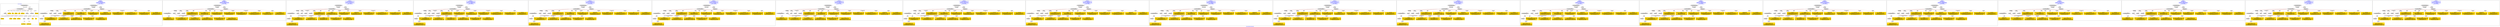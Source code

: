 digraph n0 {
fontcolor="blue"
remincross="true"
label="s26-s-san-francisco-moma.json"
subgraph cluster_0 {
label="1-correct model"
n2[style="filled",color="white",fillcolor="lightgray",label="CulturalHeritageObject1"];
n3[style="filled",color="white",fillcolor="lightgray",label="Person1"];
n4[shape="plaintext",style="filled",fillcolor="gold",label="dimensions"];
n5[shape="plaintext",style="filled",fillcolor="gold",label="credit"];
n6[shape="plaintext",style="filled",fillcolor="gold",label="copyright"];
n7[shape="plaintext",style="filled",fillcolor="gold",label="title"];
n8[shape="plaintext",style="filled",fillcolor="gold",label="accession-id"];
n9[style="filled",color="white",fillcolor="lightgray",label="Concept1"];
n10[style="filled",color="white",fillcolor="lightgray",label="Document1"];
n11[shape="plaintext",style="filled",fillcolor="gold",label="nationality"];
n12[shape="plaintext",style="filled",fillcolor="gold",label="birthYear"];
n13[shape="plaintext",style="filled",fillcolor="gold",label="deathYear"];
n14[shape="plaintext",style="filled",fillcolor="gold",label="artistName"];
n15[style="filled",color="white",fillcolor="lightgray",label="Place1"];
n16[style="filled",color="white",fillcolor="lightgray",label="Place2"];
n17[shape="plaintext",style="filled",fillcolor="gold",label="birthPlaceLabel"];
n18[shape="plaintext",style="filled",fillcolor="gold",label="deathPlaceLabel"];
n19[style="filled",color="white",fillcolor="lightgray",label="EuropeanaAggregation1"];
n20[style="filled",color="white",fillcolor="lightgray",label="WebResource1"];
n21[shape="plaintext",style="filled",fillcolor="gold",label="image-URL"];
n22[shape="plaintext",style="filled",fillcolor="gold",label="type"];
n23[shape="plaintext",style="filled",fillcolor="gold",label="url"];
}
subgraph cluster_1 {
label="candidate 0\nlink coherence:1.0\nnode coherence:1.0\nconfidence:0.4265464693151321\nmapping score:0.5707535850098059\ncost:20.99984\n-precision:0.57-recall:0.57"
n25[style="filled",color="white",fillcolor="lightgray",label="CulturalHeritageObject1"];
n26[style="filled",color="white",fillcolor="lightgray",label="CulturalHeritageObject2"];
n27[style="filled",color="white",fillcolor="lightgray",label="Person1"];
n28[style="filled",color="white",fillcolor="lightgray",label="Concept1"];
n29[style="filled",color="white",fillcolor="lightgray",label="Document1"];
n30[style="filled",color="white",fillcolor="lightgray",label="Document2"];
n31[style="filled",color="white",fillcolor="lightgray",label="EuropeanaAggregation1"];
n32[style="filled",color="white",fillcolor="lightgray",label="WebResource1"];
n33[shape="plaintext",style="filled",fillcolor="gold",label="type\n[CulturalHeritageObject,provenance,0.507]\n[CulturalHeritageObject,description,0.309]\n[Concept,prefLabel,0.164]\n[CulturalHeritageObject,title,0.02]"];
n34[shape="plaintext",style="filled",fillcolor="gold",label="dimensions\n[CulturalHeritageObject,extent,0.855]\n[CulturalHeritageObject,provenance,0.085]\n[Person,nameOfThePerson,0.055]\n[CulturalHeritageObject,description,0.005]"];
n35[shape="plaintext",style="filled",fillcolor="gold",label="url\n[Document,classLink,0.459]\n[WebResource,classLink,0.344]\n[CulturalHeritageObject,provenance,0.136]\n[CulturalHeritageObject,description,0.062]"];
n36[shape="plaintext",style="filled",fillcolor="gold",label="birthYear\n[CulturalHeritageObject,created,0.385]\n[Person,dateOfDeath,0.361]\n[Person,dateOfBirth,0.188]\n[CulturalHeritageObject,provenance,0.067]"];
n37[shape="plaintext",style="filled",fillcolor="gold",label="nationality\n[Person,countryAssociatedWithThePerson,0.703]\n[Concept,prefLabel,0.126]\n[CulturalHeritageObject,description,0.088]\n[Person,nameOfThePerson,0.083]"];
n38[shape="plaintext",style="filled",fillcolor="gold",label="credit\n[CulturalHeritageObject,provenance,0.69]\n[CulturalHeritageObject,description,0.182]\n[CulturalHeritageObject,title,0.072]\n[Document,classLink,0.056]"];
n39[shape="plaintext",style="filled",fillcolor="gold",label="artistName\n[Person,nameOfThePerson,0.369]\n[Document,classLink,0.22]\n[CulturalHeritageObject,provenance,0.213]\n[CulturalHeritageObject,description,0.198]"];
n40[shape="plaintext",style="filled",fillcolor="gold",label="deathPlaceLabel\n[Place,label,0.78]\n[CulturalHeritageObject,provenance,0.087]\n[CulturalHeritageObject,description,0.078]\n[CulturalHeritageObject,title,0.054]"];
n41[shape="plaintext",style="filled",fillcolor="gold",label="copyright\n[CulturalHeritageObject,provenance,0.451]\n[CulturalHeritageObject,description,0.343]\n[CulturalHeritageObject,title,0.127]\n[Person,nameOfThePerson,0.08]"];
n42[shape="plaintext",style="filled",fillcolor="gold",label="accession-id\n[WebResource,classLink,0.585]\n[CulturalHeritageObject,accessionNumber,0.171]\n[CulturalHeritageObject,provenance,0.132]\n[Person,nameOfThePerson,0.112]"];
n43[shape="plaintext",style="filled",fillcolor="gold",label="title\n[CulturalHeritageObject,description,0.463]\n[CulturalHeritageObject,title,0.262]\n[CulturalHeritageObject,provenance,0.182]\n[Document,classLink,0.094]"];
n44[shape="plaintext",style="filled",fillcolor="gold",label="deathYear\n[Person,dateOfDeath,0.515]\n[CulturalHeritageObject,created,0.348]\n[CulturalHeritageObject,provenance,0.092]\n[CulturalHeritageObject,description,0.045]"];
n45[shape="plaintext",style="filled",fillcolor="gold",label="image-URL\n[WebResource,classLink,0.646]\n[Document,classLink,0.267]\n[CulturalHeritageObject,description,0.07]\n[Person,nameOfThePerson,0.017]"];
n46[shape="plaintext",style="filled",fillcolor="gold",label="birthPlaceLabel\n[Place,label,0.706]\n[CulturalHeritageObject,provenance,0.132]\n[CulturalHeritageObject,description,0.114]\n[Document,classLink,0.048]"];
}
subgraph cluster_2 {
label="candidate 1\nlink coherence:1.0\nnode coherence:1.0\nconfidence:0.41693894584902036\nmapping score:0.5675510771877686\ncost:19.99984\n-precision:0.7-recall:0.67"
n48[style="filled",color="white",fillcolor="lightgray",label="CulturalHeritageObject1"];
n49[style="filled",color="white",fillcolor="lightgray",label="CulturalHeritageObject2"];
n50[style="filled",color="white",fillcolor="lightgray",label="Person1"];
n51[style="filled",color="white",fillcolor="lightgray",label="Concept1"];
n52[style="filled",color="white",fillcolor="lightgray",label="Document1"];
n53[style="filled",color="white",fillcolor="lightgray",label="EuropeanaAggregation1"];
n54[style="filled",color="white",fillcolor="lightgray",label="WebResource1"];
n55[shape="plaintext",style="filled",fillcolor="gold",label="type\n[CulturalHeritageObject,provenance,0.507]\n[CulturalHeritageObject,description,0.309]\n[Concept,prefLabel,0.164]\n[CulturalHeritageObject,title,0.02]"];
n56[shape="plaintext",style="filled",fillcolor="gold",label="dimensions\n[CulturalHeritageObject,extent,0.855]\n[CulturalHeritageObject,provenance,0.085]\n[Person,nameOfThePerson,0.055]\n[CulturalHeritageObject,description,0.005]"];
n57[shape="plaintext",style="filled",fillcolor="gold",label="deathPlaceLabel\n[Place,label,0.78]\n[CulturalHeritageObject,provenance,0.087]\n[CulturalHeritageObject,description,0.078]\n[CulturalHeritageObject,title,0.054]"];
n58[shape="plaintext",style="filled",fillcolor="gold",label="birthYear\n[CulturalHeritageObject,created,0.385]\n[Person,dateOfDeath,0.361]\n[Person,dateOfBirth,0.188]\n[CulturalHeritageObject,provenance,0.067]"];
n59[shape="plaintext",style="filled",fillcolor="gold",label="nationality\n[Person,countryAssociatedWithThePerson,0.703]\n[Concept,prefLabel,0.126]\n[CulturalHeritageObject,description,0.088]\n[Person,nameOfThePerson,0.083]"];
n60[shape="plaintext",style="filled",fillcolor="gold",label="title\n[CulturalHeritageObject,description,0.463]\n[CulturalHeritageObject,title,0.262]\n[CulturalHeritageObject,provenance,0.182]\n[Document,classLink,0.094]"];
n61[shape="plaintext",style="filled",fillcolor="gold",label="credit\n[CulturalHeritageObject,provenance,0.69]\n[CulturalHeritageObject,description,0.182]\n[CulturalHeritageObject,title,0.072]\n[Document,classLink,0.056]"];
n62[shape="plaintext",style="filled",fillcolor="gold",label="artistName\n[Person,nameOfThePerson,0.369]\n[Document,classLink,0.22]\n[CulturalHeritageObject,provenance,0.213]\n[CulturalHeritageObject,description,0.198]"];
n63[shape="plaintext",style="filled",fillcolor="gold",label="copyright\n[CulturalHeritageObject,provenance,0.451]\n[CulturalHeritageObject,description,0.343]\n[CulturalHeritageObject,title,0.127]\n[Person,nameOfThePerson,0.08]"];
n64[shape="plaintext",style="filled",fillcolor="gold",label="accession-id\n[WebResource,classLink,0.585]\n[CulturalHeritageObject,accessionNumber,0.171]\n[CulturalHeritageObject,provenance,0.132]\n[Person,nameOfThePerson,0.112]"];
n65[shape="plaintext",style="filled",fillcolor="gold",label="birthPlaceLabel\n[Place,label,0.706]\n[CulturalHeritageObject,provenance,0.132]\n[CulturalHeritageObject,description,0.114]\n[Document,classLink,0.048]"];
n66[shape="plaintext",style="filled",fillcolor="gold",label="deathYear\n[Person,dateOfDeath,0.515]\n[CulturalHeritageObject,created,0.348]\n[CulturalHeritageObject,provenance,0.092]\n[CulturalHeritageObject,description,0.045]"];
n67[shape="plaintext",style="filled",fillcolor="gold",label="url\n[Document,classLink,0.459]\n[WebResource,classLink,0.344]\n[CulturalHeritageObject,provenance,0.136]\n[CulturalHeritageObject,description,0.062]"];
n68[shape="plaintext",style="filled",fillcolor="gold",label="image-URL\n[WebResource,classLink,0.646]\n[Document,classLink,0.267]\n[CulturalHeritageObject,description,0.07]\n[Person,nameOfThePerson,0.017]"];
}
subgraph cluster_3 {
label="candidate 10\nlink coherence:0.9545454545454546\nnode coherence:1.0\nconfidence:0.4129182841994731\nmapping score:0.5662108566379196\ncost:21.99984\n-precision:0.5-recall:0.52"
n70[style="filled",color="white",fillcolor="lightgray",label="CulturalHeritageObject1"];
n71[style="filled",color="white",fillcolor="lightgray",label="CulturalHeritageObject2"];
n72[style="filled",color="white",fillcolor="lightgray",label="Person1"];
n73[style="filled",color="white",fillcolor="lightgray",label="Place1"];
n74[style="filled",color="white",fillcolor="lightgray",label="Concept1"];
n75[style="filled",color="white",fillcolor="lightgray",label="Document1"];
n76[style="filled",color="white",fillcolor="lightgray",label="Document2"];
n77[style="filled",color="white",fillcolor="lightgray",label="EuropeanaAggregation1"];
n78[style="filled",color="white",fillcolor="lightgray",label="WebResource1"];
n79[shape="plaintext",style="filled",fillcolor="gold",label="type\n[CulturalHeritageObject,provenance,0.507]\n[CulturalHeritageObject,description,0.309]\n[Concept,prefLabel,0.164]\n[CulturalHeritageObject,title,0.02]"];
n80[shape="plaintext",style="filled",fillcolor="gold",label="dimensions\n[CulturalHeritageObject,extent,0.855]\n[CulturalHeritageObject,provenance,0.085]\n[Person,nameOfThePerson,0.055]\n[CulturalHeritageObject,description,0.005]"];
n81[shape="plaintext",style="filled",fillcolor="gold",label="url\n[Document,classLink,0.459]\n[WebResource,classLink,0.344]\n[CulturalHeritageObject,provenance,0.136]\n[CulturalHeritageObject,description,0.062]"];
n82[shape="plaintext",style="filled",fillcolor="gold",label="deathYear\n[Person,dateOfDeath,0.515]\n[CulturalHeritageObject,created,0.348]\n[CulturalHeritageObject,provenance,0.092]\n[CulturalHeritageObject,description,0.045]"];
n83[shape="plaintext",style="filled",fillcolor="gold",label="nationality\n[Person,countryAssociatedWithThePerson,0.703]\n[Concept,prefLabel,0.126]\n[CulturalHeritageObject,description,0.088]\n[Person,nameOfThePerson,0.083]"];
n84[shape="plaintext",style="filled",fillcolor="gold",label="credit\n[CulturalHeritageObject,provenance,0.69]\n[CulturalHeritageObject,description,0.182]\n[CulturalHeritageObject,title,0.072]\n[Document,classLink,0.056]"];
n85[shape="plaintext",style="filled",fillcolor="gold",label="artistName\n[Person,nameOfThePerson,0.369]\n[Document,classLink,0.22]\n[CulturalHeritageObject,provenance,0.213]\n[CulturalHeritageObject,description,0.198]"];
n86[shape="plaintext",style="filled",fillcolor="gold",label="deathPlaceLabel\n[Place,label,0.78]\n[CulturalHeritageObject,provenance,0.087]\n[CulturalHeritageObject,description,0.078]\n[CulturalHeritageObject,title,0.054]"];
n87[shape="plaintext",style="filled",fillcolor="gold",label="copyright\n[CulturalHeritageObject,provenance,0.451]\n[CulturalHeritageObject,description,0.343]\n[CulturalHeritageObject,title,0.127]\n[Person,nameOfThePerson,0.08]"];
n88[shape="plaintext",style="filled",fillcolor="gold",label="accession-id\n[WebResource,classLink,0.585]\n[CulturalHeritageObject,accessionNumber,0.171]\n[CulturalHeritageObject,provenance,0.132]\n[Person,nameOfThePerson,0.112]"];
n89[shape="plaintext",style="filled",fillcolor="gold",label="title\n[CulturalHeritageObject,description,0.463]\n[CulturalHeritageObject,title,0.262]\n[CulturalHeritageObject,provenance,0.182]\n[Document,classLink,0.094]"];
n90[shape="plaintext",style="filled",fillcolor="gold",label="birthYear\n[CulturalHeritageObject,created,0.385]\n[Person,dateOfDeath,0.361]\n[Person,dateOfBirth,0.188]\n[CulturalHeritageObject,provenance,0.067]"];
n91[shape="plaintext",style="filled",fillcolor="gold",label="image-URL\n[WebResource,classLink,0.646]\n[Document,classLink,0.267]\n[CulturalHeritageObject,description,0.07]\n[Person,nameOfThePerson,0.017]"];
n92[shape="plaintext",style="filled",fillcolor="gold",label="birthPlaceLabel\n[Place,label,0.706]\n[CulturalHeritageObject,provenance,0.132]\n[CulturalHeritageObject,description,0.114]\n[Document,classLink,0.048]"];
}
subgraph cluster_4 {
label="candidate 11\nlink coherence:0.9545454545454546\nnode coherence:1.0\nconfidence:0.4124909009299205\nmapping score:0.5660683955480686\ncost:21.99984\n-precision:0.59-recall:0.62"
n94[style="filled",color="white",fillcolor="lightgray",label="CulturalHeritageObject1"];
n95[style="filled",color="white",fillcolor="lightgray",label="CulturalHeritageObject2"];
n96[style="filled",color="white",fillcolor="lightgray",label="Person1"];
n97[style="filled",color="white",fillcolor="lightgray",label="Place1"];
n98[style="filled",color="white",fillcolor="lightgray",label="Concept1"];
n99[style="filled",color="white",fillcolor="lightgray",label="Document1"];
n100[style="filled",color="white",fillcolor="lightgray",label="Document2"];
n101[style="filled",color="white",fillcolor="lightgray",label="EuropeanaAggregation1"];
n102[style="filled",color="white",fillcolor="lightgray",label="WebResource1"];
n103[shape="plaintext",style="filled",fillcolor="gold",label="type\n[CulturalHeritageObject,provenance,0.507]\n[CulturalHeritageObject,description,0.309]\n[Concept,prefLabel,0.164]\n[CulturalHeritageObject,title,0.02]"];
n104[shape="plaintext",style="filled",fillcolor="gold",label="dimensions\n[CulturalHeritageObject,extent,0.855]\n[CulturalHeritageObject,provenance,0.085]\n[Person,nameOfThePerson,0.055]\n[CulturalHeritageObject,description,0.005]"];
n105[shape="plaintext",style="filled",fillcolor="gold",label="url\n[Document,classLink,0.459]\n[WebResource,classLink,0.344]\n[CulturalHeritageObject,provenance,0.136]\n[CulturalHeritageObject,description,0.062]"];
n106[shape="plaintext",style="filled",fillcolor="gold",label="nationality\n[Person,countryAssociatedWithThePerson,0.703]\n[Concept,prefLabel,0.126]\n[CulturalHeritageObject,description,0.088]\n[Person,nameOfThePerson,0.083]"];
n107[shape="plaintext",style="filled",fillcolor="gold",label="credit\n[CulturalHeritageObject,provenance,0.69]\n[CulturalHeritageObject,description,0.182]\n[CulturalHeritageObject,title,0.072]\n[Document,classLink,0.056]"];
n108[shape="plaintext",style="filled",fillcolor="gold",label="artistName\n[Person,nameOfThePerson,0.369]\n[Document,classLink,0.22]\n[CulturalHeritageObject,provenance,0.213]\n[CulturalHeritageObject,description,0.198]"];
n109[shape="plaintext",style="filled",fillcolor="gold",label="deathPlaceLabel\n[Place,label,0.78]\n[CulturalHeritageObject,provenance,0.087]\n[CulturalHeritageObject,description,0.078]\n[CulturalHeritageObject,title,0.054]"];
n110[shape="plaintext",style="filled",fillcolor="gold",label="copyright\n[CulturalHeritageObject,provenance,0.451]\n[CulturalHeritageObject,description,0.343]\n[CulturalHeritageObject,title,0.127]\n[Person,nameOfThePerson,0.08]"];
n111[shape="plaintext",style="filled",fillcolor="gold",label="accession-id\n[WebResource,classLink,0.585]\n[CulturalHeritageObject,accessionNumber,0.171]\n[CulturalHeritageObject,provenance,0.132]\n[Person,nameOfThePerson,0.112]"];
n112[shape="plaintext",style="filled",fillcolor="gold",label="birthYear\n[CulturalHeritageObject,created,0.385]\n[Person,dateOfDeath,0.361]\n[Person,dateOfBirth,0.188]\n[CulturalHeritageObject,provenance,0.067]"];
n113[shape="plaintext",style="filled",fillcolor="gold",label="title\n[CulturalHeritageObject,description,0.463]\n[CulturalHeritageObject,title,0.262]\n[CulturalHeritageObject,provenance,0.182]\n[Document,classLink,0.094]"];
n114[shape="plaintext",style="filled",fillcolor="gold",label="deathYear\n[Person,dateOfDeath,0.515]\n[CulturalHeritageObject,created,0.348]\n[CulturalHeritageObject,provenance,0.092]\n[CulturalHeritageObject,description,0.045]"];
n115[shape="plaintext",style="filled",fillcolor="gold",label="image-URL\n[WebResource,classLink,0.646]\n[Document,classLink,0.267]\n[CulturalHeritageObject,description,0.07]\n[Person,nameOfThePerson,0.017]"];
n116[shape="plaintext",style="filled",fillcolor="gold",label="birthPlaceLabel\n[Place,label,0.706]\n[CulturalHeritageObject,provenance,0.132]\n[CulturalHeritageObject,description,0.114]\n[Document,classLink,0.048]"];
}
subgraph cluster_5 {
label="candidate 12\nlink coherence:0.9523809523809523\nnode coherence:1.0\nconfidence:0.4265464693151321\nmapping score:0.5707535850098059\ncost:20.99983\n-precision:0.62-recall:0.62"
n118[style="filled",color="white",fillcolor="lightgray",label="CulturalHeritageObject1"];
n119[style="filled",color="white",fillcolor="lightgray",label="CulturalHeritageObject2"];
n120[style="filled",color="white",fillcolor="lightgray",label="Person1"];
n121[style="filled",color="white",fillcolor="lightgray",label="Concept1"];
n122[style="filled",color="white",fillcolor="lightgray",label="Document1"];
n123[style="filled",color="white",fillcolor="lightgray",label="Document2"];
n124[style="filled",color="white",fillcolor="lightgray",label="EuropeanaAggregation1"];
n125[style="filled",color="white",fillcolor="lightgray",label="WebResource1"];
n126[shape="plaintext",style="filled",fillcolor="gold",label="type\n[CulturalHeritageObject,provenance,0.507]\n[CulturalHeritageObject,description,0.309]\n[Concept,prefLabel,0.164]\n[CulturalHeritageObject,title,0.02]"];
n127[shape="plaintext",style="filled",fillcolor="gold",label="dimensions\n[CulturalHeritageObject,extent,0.855]\n[CulturalHeritageObject,provenance,0.085]\n[Person,nameOfThePerson,0.055]\n[CulturalHeritageObject,description,0.005]"];
n128[shape="plaintext",style="filled",fillcolor="gold",label="url\n[Document,classLink,0.459]\n[WebResource,classLink,0.344]\n[CulturalHeritageObject,provenance,0.136]\n[CulturalHeritageObject,description,0.062]"];
n129[shape="plaintext",style="filled",fillcolor="gold",label="birthYear\n[CulturalHeritageObject,created,0.385]\n[Person,dateOfDeath,0.361]\n[Person,dateOfBirth,0.188]\n[CulturalHeritageObject,provenance,0.067]"];
n130[shape="plaintext",style="filled",fillcolor="gold",label="nationality\n[Person,countryAssociatedWithThePerson,0.703]\n[Concept,prefLabel,0.126]\n[CulturalHeritageObject,description,0.088]\n[Person,nameOfThePerson,0.083]"];
n131[shape="plaintext",style="filled",fillcolor="gold",label="credit\n[CulturalHeritageObject,provenance,0.69]\n[CulturalHeritageObject,description,0.182]\n[CulturalHeritageObject,title,0.072]\n[Document,classLink,0.056]"];
n132[shape="plaintext",style="filled",fillcolor="gold",label="artistName\n[Person,nameOfThePerson,0.369]\n[Document,classLink,0.22]\n[CulturalHeritageObject,provenance,0.213]\n[CulturalHeritageObject,description,0.198]"];
n133[shape="plaintext",style="filled",fillcolor="gold",label="deathPlaceLabel\n[Place,label,0.78]\n[CulturalHeritageObject,provenance,0.087]\n[CulturalHeritageObject,description,0.078]\n[CulturalHeritageObject,title,0.054]"];
n134[shape="plaintext",style="filled",fillcolor="gold",label="copyright\n[CulturalHeritageObject,provenance,0.451]\n[CulturalHeritageObject,description,0.343]\n[CulturalHeritageObject,title,0.127]\n[Person,nameOfThePerson,0.08]"];
n135[shape="plaintext",style="filled",fillcolor="gold",label="accession-id\n[WebResource,classLink,0.585]\n[CulturalHeritageObject,accessionNumber,0.171]\n[CulturalHeritageObject,provenance,0.132]\n[Person,nameOfThePerson,0.112]"];
n136[shape="plaintext",style="filled",fillcolor="gold",label="title\n[CulturalHeritageObject,description,0.463]\n[CulturalHeritageObject,title,0.262]\n[CulturalHeritageObject,provenance,0.182]\n[Document,classLink,0.094]"];
n137[shape="plaintext",style="filled",fillcolor="gold",label="deathYear\n[Person,dateOfDeath,0.515]\n[CulturalHeritageObject,created,0.348]\n[CulturalHeritageObject,provenance,0.092]\n[CulturalHeritageObject,description,0.045]"];
n138[shape="plaintext",style="filled",fillcolor="gold",label="image-URL\n[WebResource,classLink,0.646]\n[Document,classLink,0.267]\n[CulturalHeritageObject,description,0.07]\n[Person,nameOfThePerson,0.017]"];
n139[shape="plaintext",style="filled",fillcolor="gold",label="birthPlaceLabel\n[Place,label,0.706]\n[CulturalHeritageObject,provenance,0.132]\n[CulturalHeritageObject,description,0.114]\n[Document,classLink,0.048]"];
}
subgraph cluster_6 {
label="candidate 13\nlink coherence:0.9523809523809523\nnode coherence:1.0\nconfidence:0.4265464693151321\nmapping score:0.5707535850098059\ncost:120.009882\n-precision:0.52-recall:0.52"
n141[style="filled",color="white",fillcolor="lightgray",label="CulturalHeritageObject1"];
n142[style="filled",color="white",fillcolor="lightgray",label="CulturalHeritageObject2"];
n143[style="filled",color="white",fillcolor="lightgray",label="Person1"];
n144[style="filled",color="white",fillcolor="lightgray",label="Concept1"];
n145[style="filled",color="white",fillcolor="lightgray",label="Document1"];
n146[style="filled",color="white",fillcolor="lightgray",label="Document2"];
n147[style="filled",color="white",fillcolor="lightgray",label="EuropeanaAggregation1"];
n148[style="filled",color="white",fillcolor="lightgray",label="WebResource1"];
n149[shape="plaintext",style="filled",fillcolor="gold",label="type\n[CulturalHeritageObject,provenance,0.507]\n[CulturalHeritageObject,description,0.309]\n[Concept,prefLabel,0.164]\n[CulturalHeritageObject,title,0.02]"];
n150[shape="plaintext",style="filled",fillcolor="gold",label="dimensions\n[CulturalHeritageObject,extent,0.855]\n[CulturalHeritageObject,provenance,0.085]\n[Person,nameOfThePerson,0.055]\n[CulturalHeritageObject,description,0.005]"];
n151[shape="plaintext",style="filled",fillcolor="gold",label="url\n[Document,classLink,0.459]\n[WebResource,classLink,0.344]\n[CulturalHeritageObject,provenance,0.136]\n[CulturalHeritageObject,description,0.062]"];
n152[shape="plaintext",style="filled",fillcolor="gold",label="birthYear\n[CulturalHeritageObject,created,0.385]\n[Person,dateOfDeath,0.361]\n[Person,dateOfBirth,0.188]\n[CulturalHeritageObject,provenance,0.067]"];
n153[shape="plaintext",style="filled",fillcolor="gold",label="nationality\n[Person,countryAssociatedWithThePerson,0.703]\n[Concept,prefLabel,0.126]\n[CulturalHeritageObject,description,0.088]\n[Person,nameOfThePerson,0.083]"];
n154[shape="plaintext",style="filled",fillcolor="gold",label="credit\n[CulturalHeritageObject,provenance,0.69]\n[CulturalHeritageObject,description,0.182]\n[CulturalHeritageObject,title,0.072]\n[Document,classLink,0.056]"];
n155[shape="plaintext",style="filled",fillcolor="gold",label="artistName\n[Person,nameOfThePerson,0.369]\n[Document,classLink,0.22]\n[CulturalHeritageObject,provenance,0.213]\n[CulturalHeritageObject,description,0.198]"];
n156[shape="plaintext",style="filled",fillcolor="gold",label="deathPlaceLabel\n[Place,label,0.78]\n[CulturalHeritageObject,provenance,0.087]\n[CulturalHeritageObject,description,0.078]\n[CulturalHeritageObject,title,0.054]"];
n157[shape="plaintext",style="filled",fillcolor="gold",label="copyright\n[CulturalHeritageObject,provenance,0.451]\n[CulturalHeritageObject,description,0.343]\n[CulturalHeritageObject,title,0.127]\n[Person,nameOfThePerson,0.08]"];
n158[shape="plaintext",style="filled",fillcolor="gold",label="accession-id\n[WebResource,classLink,0.585]\n[CulturalHeritageObject,accessionNumber,0.171]\n[CulturalHeritageObject,provenance,0.132]\n[Person,nameOfThePerson,0.112]"];
n159[shape="plaintext",style="filled",fillcolor="gold",label="title\n[CulturalHeritageObject,description,0.463]\n[CulturalHeritageObject,title,0.262]\n[CulturalHeritageObject,provenance,0.182]\n[Document,classLink,0.094]"];
n160[shape="plaintext",style="filled",fillcolor="gold",label="deathYear\n[Person,dateOfDeath,0.515]\n[CulturalHeritageObject,created,0.348]\n[CulturalHeritageObject,provenance,0.092]\n[CulturalHeritageObject,description,0.045]"];
n161[shape="plaintext",style="filled",fillcolor="gold",label="image-URL\n[WebResource,classLink,0.646]\n[Document,classLink,0.267]\n[CulturalHeritageObject,description,0.07]\n[Person,nameOfThePerson,0.017]"];
n162[shape="plaintext",style="filled",fillcolor="gold",label="birthPlaceLabel\n[Place,label,0.706]\n[CulturalHeritageObject,provenance,0.132]\n[CulturalHeritageObject,description,0.114]\n[Document,classLink,0.048]"];
}
subgraph cluster_7 {
label="candidate 14\nlink coherence:0.9523809523809523\nnode coherence:1.0\nconfidence:0.41693894584902036\nmapping score:0.5675510771877686\ncost:20.99984\n-precision:0.67-recall:0.67"
n164[style="filled",color="white",fillcolor="lightgray",label="CulturalHeritageObject1"];
n165[style="filled",color="white",fillcolor="lightgray",label="CulturalHeritageObject2"];
n166[style="filled",color="white",fillcolor="lightgray",label="Person1"];
n167[style="filled",color="white",fillcolor="lightgray",label="Place1"];
n168[style="filled",color="white",fillcolor="lightgray",label="Concept1"];
n169[style="filled",color="white",fillcolor="lightgray",label="Document1"];
n170[style="filled",color="white",fillcolor="lightgray",label="EuropeanaAggregation1"];
n171[style="filled",color="white",fillcolor="lightgray",label="WebResource1"];
n172[shape="plaintext",style="filled",fillcolor="gold",label="type\n[CulturalHeritageObject,provenance,0.507]\n[CulturalHeritageObject,description,0.309]\n[Concept,prefLabel,0.164]\n[CulturalHeritageObject,title,0.02]"];
n173[shape="plaintext",style="filled",fillcolor="gold",label="dimensions\n[CulturalHeritageObject,extent,0.855]\n[CulturalHeritageObject,provenance,0.085]\n[Person,nameOfThePerson,0.055]\n[CulturalHeritageObject,description,0.005]"];
n174[shape="plaintext",style="filled",fillcolor="gold",label="deathPlaceLabel\n[Place,label,0.78]\n[CulturalHeritageObject,provenance,0.087]\n[CulturalHeritageObject,description,0.078]\n[CulturalHeritageObject,title,0.054]"];
n175[shape="plaintext",style="filled",fillcolor="gold",label="birthYear\n[CulturalHeritageObject,created,0.385]\n[Person,dateOfDeath,0.361]\n[Person,dateOfBirth,0.188]\n[CulturalHeritageObject,provenance,0.067]"];
n176[shape="plaintext",style="filled",fillcolor="gold",label="nationality\n[Person,countryAssociatedWithThePerson,0.703]\n[Concept,prefLabel,0.126]\n[CulturalHeritageObject,description,0.088]\n[Person,nameOfThePerson,0.083]"];
n177[shape="plaintext",style="filled",fillcolor="gold",label="title\n[CulturalHeritageObject,description,0.463]\n[CulturalHeritageObject,title,0.262]\n[CulturalHeritageObject,provenance,0.182]\n[Document,classLink,0.094]"];
n178[shape="plaintext",style="filled",fillcolor="gold",label="credit\n[CulturalHeritageObject,provenance,0.69]\n[CulturalHeritageObject,description,0.182]\n[CulturalHeritageObject,title,0.072]\n[Document,classLink,0.056]"];
n179[shape="plaintext",style="filled",fillcolor="gold",label="artistName\n[Person,nameOfThePerson,0.369]\n[Document,classLink,0.22]\n[CulturalHeritageObject,provenance,0.213]\n[CulturalHeritageObject,description,0.198]"];
n180[shape="plaintext",style="filled",fillcolor="gold",label="copyright\n[CulturalHeritageObject,provenance,0.451]\n[CulturalHeritageObject,description,0.343]\n[CulturalHeritageObject,title,0.127]\n[Person,nameOfThePerson,0.08]"];
n181[shape="plaintext",style="filled",fillcolor="gold",label="accession-id\n[WebResource,classLink,0.585]\n[CulturalHeritageObject,accessionNumber,0.171]\n[CulturalHeritageObject,provenance,0.132]\n[Person,nameOfThePerson,0.112]"];
n182[shape="plaintext",style="filled",fillcolor="gold",label="birthPlaceLabel\n[Place,label,0.706]\n[CulturalHeritageObject,provenance,0.132]\n[CulturalHeritageObject,description,0.114]\n[Document,classLink,0.048]"];
n183[shape="plaintext",style="filled",fillcolor="gold",label="deathYear\n[Person,dateOfDeath,0.515]\n[CulturalHeritageObject,created,0.348]\n[CulturalHeritageObject,provenance,0.092]\n[CulturalHeritageObject,description,0.045]"];
n184[shape="plaintext",style="filled",fillcolor="gold",label="url\n[Document,classLink,0.459]\n[WebResource,classLink,0.344]\n[CulturalHeritageObject,provenance,0.136]\n[CulturalHeritageObject,description,0.062]"];
n185[shape="plaintext",style="filled",fillcolor="gold",label="image-URL\n[WebResource,classLink,0.646]\n[Document,classLink,0.267]\n[CulturalHeritageObject,description,0.07]\n[Person,nameOfThePerson,0.017]"];
}
subgraph cluster_8 {
label="candidate 15\nlink coherence:0.9523809523809523\nnode coherence:1.0\nconfidence:0.416206819845661\nmapping score:0.5673070351866488\ncost:20.99985\n-precision:0.52-recall:0.52"
n187[style="filled",color="white",fillcolor="lightgray",label="CulturalHeritageObject1"];
n188[style="filled",color="white",fillcolor="lightgray",label="CulturalHeritageObject2"];
n189[style="filled",color="white",fillcolor="lightgray",label="Person1"];
n190[style="filled",color="white",fillcolor="lightgray",label="Place1"];
n191[style="filled",color="white",fillcolor="lightgray",label="Document1"];
n192[style="filled",color="white",fillcolor="lightgray",label="Document2"];
n193[style="filled",color="white",fillcolor="lightgray",label="EuropeanaAggregation1"];
n194[style="filled",color="white",fillcolor="lightgray",label="WebResource1"];
n195[shape="plaintext",style="filled",fillcolor="gold",label="dimensions\n[CulturalHeritageObject,extent,0.855]\n[CulturalHeritageObject,provenance,0.085]\n[Person,nameOfThePerson,0.055]\n[CulturalHeritageObject,description,0.005]"];
n196[shape="plaintext",style="filled",fillcolor="gold",label="url\n[Document,classLink,0.459]\n[WebResource,classLink,0.344]\n[CulturalHeritageObject,provenance,0.136]\n[CulturalHeritageObject,description,0.062]"];
n197[shape="plaintext",style="filled",fillcolor="gold",label="type\n[CulturalHeritageObject,provenance,0.507]\n[CulturalHeritageObject,description,0.309]\n[Concept,prefLabel,0.164]\n[CulturalHeritageObject,title,0.02]"];
n198[shape="plaintext",style="filled",fillcolor="gold",label="birthYear\n[CulturalHeritageObject,created,0.385]\n[Person,dateOfDeath,0.361]\n[Person,dateOfBirth,0.188]\n[CulturalHeritageObject,provenance,0.067]"];
n199[shape="plaintext",style="filled",fillcolor="gold",label="nationality\n[Person,countryAssociatedWithThePerson,0.703]\n[Concept,prefLabel,0.126]\n[CulturalHeritageObject,description,0.088]\n[Person,nameOfThePerson,0.083]"];
n200[shape="plaintext",style="filled",fillcolor="gold",label="credit\n[CulturalHeritageObject,provenance,0.69]\n[CulturalHeritageObject,description,0.182]\n[CulturalHeritageObject,title,0.072]\n[Document,classLink,0.056]"];
n201[shape="plaintext",style="filled",fillcolor="gold",label="artistName\n[Person,nameOfThePerson,0.369]\n[Document,classLink,0.22]\n[CulturalHeritageObject,provenance,0.213]\n[CulturalHeritageObject,description,0.198]"];
n202[shape="plaintext",style="filled",fillcolor="gold",label="deathPlaceLabel\n[Place,label,0.78]\n[CulturalHeritageObject,provenance,0.087]\n[CulturalHeritageObject,description,0.078]\n[CulturalHeritageObject,title,0.054]"];
n203[shape="plaintext",style="filled",fillcolor="gold",label="copyright\n[CulturalHeritageObject,provenance,0.451]\n[CulturalHeritageObject,description,0.343]\n[CulturalHeritageObject,title,0.127]\n[Person,nameOfThePerson,0.08]"];
n204[shape="plaintext",style="filled",fillcolor="gold",label="accession-id\n[WebResource,classLink,0.585]\n[CulturalHeritageObject,accessionNumber,0.171]\n[CulturalHeritageObject,provenance,0.132]\n[Person,nameOfThePerson,0.112]"];
n205[shape="plaintext",style="filled",fillcolor="gold",label="title\n[CulturalHeritageObject,description,0.463]\n[CulturalHeritageObject,title,0.262]\n[CulturalHeritageObject,provenance,0.182]\n[Document,classLink,0.094]"];
n206[shape="plaintext",style="filled",fillcolor="gold",label="deathYear\n[Person,dateOfDeath,0.515]\n[CulturalHeritageObject,created,0.348]\n[CulturalHeritageObject,provenance,0.092]\n[CulturalHeritageObject,description,0.045]"];
n207[shape="plaintext",style="filled",fillcolor="gold",label="image-URL\n[WebResource,classLink,0.646]\n[Document,classLink,0.267]\n[CulturalHeritageObject,description,0.07]\n[Person,nameOfThePerson,0.017]"];
n208[shape="plaintext",style="filled",fillcolor="gold",label="birthPlaceLabel\n[Place,label,0.706]\n[CulturalHeritageObject,provenance,0.132]\n[CulturalHeritageObject,description,0.114]\n[Document,classLink,0.048]"];
}
subgraph cluster_9 {
label="candidate 16\nlink coherence:0.9523809523809523\nnode coherence:1.0\nconfidence:0.41389463490174283\nmapping score:0.5665363068720094\ncost:20.99983\n-precision:0.67-recall:0.67"
n210[style="filled",color="white",fillcolor="lightgray",label="CulturalHeritageObject1"];
n211[style="filled",color="white",fillcolor="lightgray",label="CulturalHeritageObject2"];
n212[style="filled",color="white",fillcolor="lightgray",label="Person1"];
n213[style="filled",color="white",fillcolor="lightgray",label="Concept1"];
n214[style="filled",color="white",fillcolor="lightgray",label="Document1"];
n215[style="filled",color="white",fillcolor="lightgray",label="Document2"];
n216[style="filled",color="white",fillcolor="lightgray",label="EuropeanaAggregation1"];
n217[style="filled",color="white",fillcolor="lightgray",label="WebResource1"];
n218[shape="plaintext",style="filled",fillcolor="gold",label="type\n[CulturalHeritageObject,provenance,0.507]\n[CulturalHeritageObject,description,0.309]\n[Concept,prefLabel,0.164]\n[CulturalHeritageObject,title,0.02]"];
n219[shape="plaintext",style="filled",fillcolor="gold",label="dimensions\n[CulturalHeritageObject,extent,0.855]\n[CulturalHeritageObject,provenance,0.085]\n[Person,nameOfThePerson,0.055]\n[CulturalHeritageObject,description,0.005]"];
n220[shape="plaintext",style="filled",fillcolor="gold",label="url\n[Document,classLink,0.459]\n[WebResource,classLink,0.344]\n[CulturalHeritageObject,provenance,0.136]\n[CulturalHeritageObject,description,0.062]"];
n221[shape="plaintext",style="filled",fillcolor="gold",label="birthYear\n[CulturalHeritageObject,created,0.385]\n[Person,dateOfDeath,0.361]\n[Person,dateOfBirth,0.188]\n[CulturalHeritageObject,provenance,0.067]"];
n222[shape="plaintext",style="filled",fillcolor="gold",label="nationality\n[Person,countryAssociatedWithThePerson,0.703]\n[Concept,prefLabel,0.126]\n[CulturalHeritageObject,description,0.088]\n[Person,nameOfThePerson,0.083]"];
n223[shape="plaintext",style="filled",fillcolor="gold",label="title\n[CulturalHeritageObject,description,0.463]\n[CulturalHeritageObject,title,0.262]\n[CulturalHeritageObject,provenance,0.182]\n[Document,classLink,0.094]"];
n224[shape="plaintext",style="filled",fillcolor="gold",label="credit\n[CulturalHeritageObject,provenance,0.69]\n[CulturalHeritageObject,description,0.182]\n[CulturalHeritageObject,title,0.072]\n[Document,classLink,0.056]"];
n225[shape="plaintext",style="filled",fillcolor="gold",label="artistName\n[Person,nameOfThePerson,0.369]\n[Document,classLink,0.22]\n[CulturalHeritageObject,provenance,0.213]\n[CulturalHeritageObject,description,0.198]"];
n226[shape="plaintext",style="filled",fillcolor="gold",label="copyright\n[CulturalHeritageObject,provenance,0.451]\n[CulturalHeritageObject,description,0.343]\n[CulturalHeritageObject,title,0.127]\n[Person,nameOfThePerson,0.08]"];
n227[shape="plaintext",style="filled",fillcolor="gold",label="accession-id\n[WebResource,classLink,0.585]\n[CulturalHeritageObject,accessionNumber,0.171]\n[CulturalHeritageObject,provenance,0.132]\n[Person,nameOfThePerson,0.112]"];
n228[shape="plaintext",style="filled",fillcolor="gold",label="deathPlaceLabel\n[Place,label,0.78]\n[CulturalHeritageObject,provenance,0.087]\n[CulturalHeritageObject,description,0.078]\n[CulturalHeritageObject,title,0.054]"];
n229[shape="plaintext",style="filled",fillcolor="gold",label="deathYear\n[Person,dateOfDeath,0.515]\n[CulturalHeritageObject,created,0.348]\n[CulturalHeritageObject,provenance,0.092]\n[CulturalHeritageObject,description,0.045]"];
n230[shape="plaintext",style="filled",fillcolor="gold",label="image-URL\n[WebResource,classLink,0.646]\n[Document,classLink,0.267]\n[CulturalHeritageObject,description,0.07]\n[Person,nameOfThePerson,0.017]"];
n231[shape="plaintext",style="filled",fillcolor="gold",label="birthPlaceLabel\n[Place,label,0.706]\n[CulturalHeritageObject,provenance,0.132]\n[CulturalHeritageObject,description,0.114]\n[Document,classLink,0.048]"];
}
subgraph cluster_10 {
label="candidate 17\nlink coherence:0.9523809523809523\nnode coherence:1.0\nconfidence:0.41389463490174283\nmapping score:0.5665363068720094\ncost:120.009882\n-precision:0.57-recall:0.57"
n233[style="filled",color="white",fillcolor="lightgray",label="CulturalHeritageObject1"];
n234[style="filled",color="white",fillcolor="lightgray",label="CulturalHeritageObject2"];
n235[style="filled",color="white",fillcolor="lightgray",label="Person1"];
n236[style="filled",color="white",fillcolor="lightgray",label="Concept1"];
n237[style="filled",color="white",fillcolor="lightgray",label="Document1"];
n238[style="filled",color="white",fillcolor="lightgray",label="Document2"];
n239[style="filled",color="white",fillcolor="lightgray",label="EuropeanaAggregation1"];
n240[style="filled",color="white",fillcolor="lightgray",label="WebResource1"];
n241[shape="plaintext",style="filled",fillcolor="gold",label="type\n[CulturalHeritageObject,provenance,0.507]\n[CulturalHeritageObject,description,0.309]\n[Concept,prefLabel,0.164]\n[CulturalHeritageObject,title,0.02]"];
n242[shape="plaintext",style="filled",fillcolor="gold",label="dimensions\n[CulturalHeritageObject,extent,0.855]\n[CulturalHeritageObject,provenance,0.085]\n[Person,nameOfThePerson,0.055]\n[CulturalHeritageObject,description,0.005]"];
n243[shape="plaintext",style="filled",fillcolor="gold",label="url\n[Document,classLink,0.459]\n[WebResource,classLink,0.344]\n[CulturalHeritageObject,provenance,0.136]\n[CulturalHeritageObject,description,0.062]"];
n244[shape="plaintext",style="filled",fillcolor="gold",label="birthYear\n[CulturalHeritageObject,created,0.385]\n[Person,dateOfDeath,0.361]\n[Person,dateOfBirth,0.188]\n[CulturalHeritageObject,provenance,0.067]"];
n245[shape="plaintext",style="filled",fillcolor="gold",label="nationality\n[Person,countryAssociatedWithThePerson,0.703]\n[Concept,prefLabel,0.126]\n[CulturalHeritageObject,description,0.088]\n[Person,nameOfThePerson,0.083]"];
n246[shape="plaintext",style="filled",fillcolor="gold",label="title\n[CulturalHeritageObject,description,0.463]\n[CulturalHeritageObject,title,0.262]\n[CulturalHeritageObject,provenance,0.182]\n[Document,classLink,0.094]"];
n247[shape="plaintext",style="filled",fillcolor="gold",label="credit\n[CulturalHeritageObject,provenance,0.69]\n[CulturalHeritageObject,description,0.182]\n[CulturalHeritageObject,title,0.072]\n[Document,classLink,0.056]"];
n248[shape="plaintext",style="filled",fillcolor="gold",label="artistName\n[Person,nameOfThePerson,0.369]\n[Document,classLink,0.22]\n[CulturalHeritageObject,provenance,0.213]\n[CulturalHeritageObject,description,0.198]"];
n249[shape="plaintext",style="filled",fillcolor="gold",label="copyright\n[CulturalHeritageObject,provenance,0.451]\n[CulturalHeritageObject,description,0.343]\n[CulturalHeritageObject,title,0.127]\n[Person,nameOfThePerson,0.08]"];
n250[shape="plaintext",style="filled",fillcolor="gold",label="accession-id\n[WebResource,classLink,0.585]\n[CulturalHeritageObject,accessionNumber,0.171]\n[CulturalHeritageObject,provenance,0.132]\n[Person,nameOfThePerson,0.112]"];
n251[shape="plaintext",style="filled",fillcolor="gold",label="deathPlaceLabel\n[Place,label,0.78]\n[CulturalHeritageObject,provenance,0.087]\n[CulturalHeritageObject,description,0.078]\n[CulturalHeritageObject,title,0.054]"];
n252[shape="plaintext",style="filled",fillcolor="gold",label="deathYear\n[Person,dateOfDeath,0.515]\n[CulturalHeritageObject,created,0.348]\n[CulturalHeritageObject,provenance,0.092]\n[CulturalHeritageObject,description,0.045]"];
n253[shape="plaintext",style="filled",fillcolor="gold",label="image-URL\n[WebResource,classLink,0.646]\n[Document,classLink,0.267]\n[CulturalHeritageObject,description,0.07]\n[Person,nameOfThePerson,0.017]"];
n254[shape="plaintext",style="filled",fillcolor="gold",label="birthPlaceLabel\n[Place,label,0.706]\n[CulturalHeritageObject,provenance,0.132]\n[CulturalHeritageObject,description,0.114]\n[Document,classLink,0.048]"];
}
subgraph cluster_11 {
label="candidate 18\nlink coherence:0.9523809523809523\nnode coherence:1.0\nconfidence:0.4129182841994731\nmapping score:0.5662108566379196\ncost:20.99983\n-precision:0.57-recall:0.57"
n256[style="filled",color="white",fillcolor="lightgray",label="CulturalHeritageObject1"];
n257[style="filled",color="white",fillcolor="lightgray",label="CulturalHeritageObject2"];
n258[style="filled",color="white",fillcolor="lightgray",label="Person1"];
n259[style="filled",color="white",fillcolor="lightgray",label="Concept1"];
n260[style="filled",color="white",fillcolor="lightgray",label="Document1"];
n261[style="filled",color="white",fillcolor="lightgray",label="Document2"];
n262[style="filled",color="white",fillcolor="lightgray",label="EuropeanaAggregation1"];
n263[style="filled",color="white",fillcolor="lightgray",label="WebResource1"];
n264[shape="plaintext",style="filled",fillcolor="gold",label="type\n[CulturalHeritageObject,provenance,0.507]\n[CulturalHeritageObject,description,0.309]\n[Concept,prefLabel,0.164]\n[CulturalHeritageObject,title,0.02]"];
n265[shape="plaintext",style="filled",fillcolor="gold",label="dimensions\n[CulturalHeritageObject,extent,0.855]\n[CulturalHeritageObject,provenance,0.085]\n[Person,nameOfThePerson,0.055]\n[CulturalHeritageObject,description,0.005]"];
n266[shape="plaintext",style="filled",fillcolor="gold",label="url\n[Document,classLink,0.459]\n[WebResource,classLink,0.344]\n[CulturalHeritageObject,provenance,0.136]\n[CulturalHeritageObject,description,0.062]"];
n267[shape="plaintext",style="filled",fillcolor="gold",label="deathYear\n[Person,dateOfDeath,0.515]\n[CulturalHeritageObject,created,0.348]\n[CulturalHeritageObject,provenance,0.092]\n[CulturalHeritageObject,description,0.045]"];
n268[shape="plaintext",style="filled",fillcolor="gold",label="nationality\n[Person,countryAssociatedWithThePerson,0.703]\n[Concept,prefLabel,0.126]\n[CulturalHeritageObject,description,0.088]\n[Person,nameOfThePerson,0.083]"];
n269[shape="plaintext",style="filled",fillcolor="gold",label="credit\n[CulturalHeritageObject,provenance,0.69]\n[CulturalHeritageObject,description,0.182]\n[CulturalHeritageObject,title,0.072]\n[Document,classLink,0.056]"];
n270[shape="plaintext",style="filled",fillcolor="gold",label="artistName\n[Person,nameOfThePerson,0.369]\n[Document,classLink,0.22]\n[CulturalHeritageObject,provenance,0.213]\n[CulturalHeritageObject,description,0.198]"];
n271[shape="plaintext",style="filled",fillcolor="gold",label="deathPlaceLabel\n[Place,label,0.78]\n[CulturalHeritageObject,provenance,0.087]\n[CulturalHeritageObject,description,0.078]\n[CulturalHeritageObject,title,0.054]"];
n272[shape="plaintext",style="filled",fillcolor="gold",label="copyright\n[CulturalHeritageObject,provenance,0.451]\n[CulturalHeritageObject,description,0.343]\n[CulturalHeritageObject,title,0.127]\n[Person,nameOfThePerson,0.08]"];
n273[shape="plaintext",style="filled",fillcolor="gold",label="accession-id\n[WebResource,classLink,0.585]\n[CulturalHeritageObject,accessionNumber,0.171]\n[CulturalHeritageObject,provenance,0.132]\n[Person,nameOfThePerson,0.112]"];
n274[shape="plaintext",style="filled",fillcolor="gold",label="title\n[CulturalHeritageObject,description,0.463]\n[CulturalHeritageObject,title,0.262]\n[CulturalHeritageObject,provenance,0.182]\n[Document,classLink,0.094]"];
n275[shape="plaintext",style="filled",fillcolor="gold",label="birthYear\n[CulturalHeritageObject,created,0.385]\n[Person,dateOfDeath,0.361]\n[Person,dateOfBirth,0.188]\n[CulturalHeritageObject,provenance,0.067]"];
n276[shape="plaintext",style="filled",fillcolor="gold",label="image-URL\n[WebResource,classLink,0.646]\n[Document,classLink,0.267]\n[CulturalHeritageObject,description,0.07]\n[Person,nameOfThePerson,0.017]"];
n277[shape="plaintext",style="filled",fillcolor="gold",label="birthPlaceLabel\n[Place,label,0.706]\n[CulturalHeritageObject,provenance,0.132]\n[CulturalHeritageObject,description,0.114]\n[Document,classLink,0.048]"];
}
subgraph cluster_12 {
label="candidate 19\nlink coherence:0.9523809523809523\nnode coherence:1.0\nconfidence:0.4129182841994731\nmapping score:0.5662108566379196\ncost:120.009882\n-precision:0.48-recall:0.48"
n279[style="filled",color="white",fillcolor="lightgray",label="CulturalHeritageObject1"];
n280[style="filled",color="white",fillcolor="lightgray",label="CulturalHeritageObject2"];
n281[style="filled",color="white",fillcolor="lightgray",label="Person1"];
n282[style="filled",color="white",fillcolor="lightgray",label="Concept1"];
n283[style="filled",color="white",fillcolor="lightgray",label="Document1"];
n284[style="filled",color="white",fillcolor="lightgray",label="Document2"];
n285[style="filled",color="white",fillcolor="lightgray",label="EuropeanaAggregation1"];
n286[style="filled",color="white",fillcolor="lightgray",label="WebResource1"];
n287[shape="plaintext",style="filled",fillcolor="gold",label="type\n[CulturalHeritageObject,provenance,0.507]\n[CulturalHeritageObject,description,0.309]\n[Concept,prefLabel,0.164]\n[CulturalHeritageObject,title,0.02]"];
n288[shape="plaintext",style="filled",fillcolor="gold",label="dimensions\n[CulturalHeritageObject,extent,0.855]\n[CulturalHeritageObject,provenance,0.085]\n[Person,nameOfThePerson,0.055]\n[CulturalHeritageObject,description,0.005]"];
n289[shape="plaintext",style="filled",fillcolor="gold",label="url\n[Document,classLink,0.459]\n[WebResource,classLink,0.344]\n[CulturalHeritageObject,provenance,0.136]\n[CulturalHeritageObject,description,0.062]"];
n290[shape="plaintext",style="filled",fillcolor="gold",label="deathYear\n[Person,dateOfDeath,0.515]\n[CulturalHeritageObject,created,0.348]\n[CulturalHeritageObject,provenance,0.092]\n[CulturalHeritageObject,description,0.045]"];
n291[shape="plaintext",style="filled",fillcolor="gold",label="nationality\n[Person,countryAssociatedWithThePerson,0.703]\n[Concept,prefLabel,0.126]\n[CulturalHeritageObject,description,0.088]\n[Person,nameOfThePerson,0.083]"];
n292[shape="plaintext",style="filled",fillcolor="gold",label="credit\n[CulturalHeritageObject,provenance,0.69]\n[CulturalHeritageObject,description,0.182]\n[CulturalHeritageObject,title,0.072]\n[Document,classLink,0.056]"];
n293[shape="plaintext",style="filled",fillcolor="gold",label="artistName\n[Person,nameOfThePerson,0.369]\n[Document,classLink,0.22]\n[CulturalHeritageObject,provenance,0.213]\n[CulturalHeritageObject,description,0.198]"];
n294[shape="plaintext",style="filled",fillcolor="gold",label="deathPlaceLabel\n[Place,label,0.78]\n[CulturalHeritageObject,provenance,0.087]\n[CulturalHeritageObject,description,0.078]\n[CulturalHeritageObject,title,0.054]"];
n295[shape="plaintext",style="filled",fillcolor="gold",label="copyright\n[CulturalHeritageObject,provenance,0.451]\n[CulturalHeritageObject,description,0.343]\n[CulturalHeritageObject,title,0.127]\n[Person,nameOfThePerson,0.08]"];
n296[shape="plaintext",style="filled",fillcolor="gold",label="accession-id\n[WebResource,classLink,0.585]\n[CulturalHeritageObject,accessionNumber,0.171]\n[CulturalHeritageObject,provenance,0.132]\n[Person,nameOfThePerson,0.112]"];
n297[shape="plaintext",style="filled",fillcolor="gold",label="title\n[CulturalHeritageObject,description,0.463]\n[CulturalHeritageObject,title,0.262]\n[CulturalHeritageObject,provenance,0.182]\n[Document,classLink,0.094]"];
n298[shape="plaintext",style="filled",fillcolor="gold",label="birthYear\n[CulturalHeritageObject,created,0.385]\n[Person,dateOfDeath,0.361]\n[Person,dateOfBirth,0.188]\n[CulturalHeritageObject,provenance,0.067]"];
n299[shape="plaintext",style="filled",fillcolor="gold",label="image-URL\n[WebResource,classLink,0.646]\n[Document,classLink,0.267]\n[CulturalHeritageObject,description,0.07]\n[Person,nameOfThePerson,0.017]"];
n300[shape="plaintext",style="filled",fillcolor="gold",label="birthPlaceLabel\n[Place,label,0.706]\n[CulturalHeritageObject,provenance,0.132]\n[CulturalHeritageObject,description,0.114]\n[Document,classLink,0.048]"];
}
subgraph cluster_13 {
label="candidate 2\nlink coherence:1.0\nnode coherence:1.0\nconfidence:0.416206819845661\nmapping score:0.5673070351866488\ncost:19.99985\n-precision:0.55-recall:0.52"
n302[style="filled",color="white",fillcolor="lightgray",label="CulturalHeritageObject1"];
n303[style="filled",color="white",fillcolor="lightgray",label="CulturalHeritageObject2"];
n304[style="filled",color="white",fillcolor="lightgray",label="Person1"];
n305[style="filled",color="white",fillcolor="lightgray",label="Document1"];
n306[style="filled",color="white",fillcolor="lightgray",label="Document2"];
n307[style="filled",color="white",fillcolor="lightgray",label="EuropeanaAggregation1"];
n308[style="filled",color="white",fillcolor="lightgray",label="WebResource1"];
n309[shape="plaintext",style="filled",fillcolor="gold",label="dimensions\n[CulturalHeritageObject,extent,0.855]\n[CulturalHeritageObject,provenance,0.085]\n[Person,nameOfThePerson,0.055]\n[CulturalHeritageObject,description,0.005]"];
n310[shape="plaintext",style="filled",fillcolor="gold",label="url\n[Document,classLink,0.459]\n[WebResource,classLink,0.344]\n[CulturalHeritageObject,provenance,0.136]\n[CulturalHeritageObject,description,0.062]"];
n311[shape="plaintext",style="filled",fillcolor="gold",label="type\n[CulturalHeritageObject,provenance,0.507]\n[CulturalHeritageObject,description,0.309]\n[Concept,prefLabel,0.164]\n[CulturalHeritageObject,title,0.02]"];
n312[shape="plaintext",style="filled",fillcolor="gold",label="birthYear\n[CulturalHeritageObject,created,0.385]\n[Person,dateOfDeath,0.361]\n[Person,dateOfBirth,0.188]\n[CulturalHeritageObject,provenance,0.067]"];
n313[shape="plaintext",style="filled",fillcolor="gold",label="nationality\n[Person,countryAssociatedWithThePerson,0.703]\n[Concept,prefLabel,0.126]\n[CulturalHeritageObject,description,0.088]\n[Person,nameOfThePerson,0.083]"];
n314[shape="plaintext",style="filled",fillcolor="gold",label="credit\n[CulturalHeritageObject,provenance,0.69]\n[CulturalHeritageObject,description,0.182]\n[CulturalHeritageObject,title,0.072]\n[Document,classLink,0.056]"];
n315[shape="plaintext",style="filled",fillcolor="gold",label="artistName\n[Person,nameOfThePerson,0.369]\n[Document,classLink,0.22]\n[CulturalHeritageObject,provenance,0.213]\n[CulturalHeritageObject,description,0.198]"];
n316[shape="plaintext",style="filled",fillcolor="gold",label="deathPlaceLabel\n[Place,label,0.78]\n[CulturalHeritageObject,provenance,0.087]\n[CulturalHeritageObject,description,0.078]\n[CulturalHeritageObject,title,0.054]"];
n317[shape="plaintext",style="filled",fillcolor="gold",label="copyright\n[CulturalHeritageObject,provenance,0.451]\n[CulturalHeritageObject,description,0.343]\n[CulturalHeritageObject,title,0.127]\n[Person,nameOfThePerson,0.08]"];
n318[shape="plaintext",style="filled",fillcolor="gold",label="accession-id\n[WebResource,classLink,0.585]\n[CulturalHeritageObject,accessionNumber,0.171]\n[CulturalHeritageObject,provenance,0.132]\n[Person,nameOfThePerson,0.112]"];
n319[shape="plaintext",style="filled",fillcolor="gold",label="title\n[CulturalHeritageObject,description,0.463]\n[CulturalHeritageObject,title,0.262]\n[CulturalHeritageObject,provenance,0.182]\n[Document,classLink,0.094]"];
n320[shape="plaintext",style="filled",fillcolor="gold",label="deathYear\n[Person,dateOfDeath,0.515]\n[CulturalHeritageObject,created,0.348]\n[CulturalHeritageObject,provenance,0.092]\n[CulturalHeritageObject,description,0.045]"];
n321[shape="plaintext",style="filled",fillcolor="gold",label="image-URL\n[WebResource,classLink,0.646]\n[Document,classLink,0.267]\n[CulturalHeritageObject,description,0.07]\n[Person,nameOfThePerson,0.017]"];
n322[shape="plaintext",style="filled",fillcolor="gold",label="birthPlaceLabel\n[Place,label,0.706]\n[CulturalHeritageObject,provenance,0.132]\n[CulturalHeritageObject,description,0.114]\n[Document,classLink,0.048]"];
}
subgraph cluster_14 {
label="candidate 3\nlink coherence:1.0\nnode coherence:1.0\nconfidence:0.41389463490174283\nmapping score:0.5665363068720094\ncost:20.99984\n-precision:0.62-recall:0.62"
n324[style="filled",color="white",fillcolor="lightgray",label="CulturalHeritageObject1"];
n325[style="filled",color="white",fillcolor="lightgray",label="CulturalHeritageObject2"];
n326[style="filled",color="white",fillcolor="lightgray",label="Person1"];
n327[style="filled",color="white",fillcolor="lightgray",label="Concept1"];
n328[style="filled",color="white",fillcolor="lightgray",label="Document1"];
n329[style="filled",color="white",fillcolor="lightgray",label="Document2"];
n330[style="filled",color="white",fillcolor="lightgray",label="EuropeanaAggregation1"];
n331[style="filled",color="white",fillcolor="lightgray",label="WebResource1"];
n332[shape="plaintext",style="filled",fillcolor="gold",label="type\n[CulturalHeritageObject,provenance,0.507]\n[CulturalHeritageObject,description,0.309]\n[Concept,prefLabel,0.164]\n[CulturalHeritageObject,title,0.02]"];
n333[shape="plaintext",style="filled",fillcolor="gold",label="dimensions\n[CulturalHeritageObject,extent,0.855]\n[CulturalHeritageObject,provenance,0.085]\n[Person,nameOfThePerson,0.055]\n[CulturalHeritageObject,description,0.005]"];
n334[shape="plaintext",style="filled",fillcolor="gold",label="url\n[Document,classLink,0.459]\n[WebResource,classLink,0.344]\n[CulturalHeritageObject,provenance,0.136]\n[CulturalHeritageObject,description,0.062]"];
n335[shape="plaintext",style="filled",fillcolor="gold",label="birthYear\n[CulturalHeritageObject,created,0.385]\n[Person,dateOfDeath,0.361]\n[Person,dateOfBirth,0.188]\n[CulturalHeritageObject,provenance,0.067]"];
n336[shape="plaintext",style="filled",fillcolor="gold",label="nationality\n[Person,countryAssociatedWithThePerson,0.703]\n[Concept,prefLabel,0.126]\n[CulturalHeritageObject,description,0.088]\n[Person,nameOfThePerson,0.083]"];
n337[shape="plaintext",style="filled",fillcolor="gold",label="title\n[CulturalHeritageObject,description,0.463]\n[CulturalHeritageObject,title,0.262]\n[CulturalHeritageObject,provenance,0.182]\n[Document,classLink,0.094]"];
n338[shape="plaintext",style="filled",fillcolor="gold",label="credit\n[CulturalHeritageObject,provenance,0.69]\n[CulturalHeritageObject,description,0.182]\n[CulturalHeritageObject,title,0.072]\n[Document,classLink,0.056]"];
n339[shape="plaintext",style="filled",fillcolor="gold",label="artistName\n[Person,nameOfThePerson,0.369]\n[Document,classLink,0.22]\n[CulturalHeritageObject,provenance,0.213]\n[CulturalHeritageObject,description,0.198]"];
n340[shape="plaintext",style="filled",fillcolor="gold",label="copyright\n[CulturalHeritageObject,provenance,0.451]\n[CulturalHeritageObject,description,0.343]\n[CulturalHeritageObject,title,0.127]\n[Person,nameOfThePerson,0.08]"];
n341[shape="plaintext",style="filled",fillcolor="gold",label="accession-id\n[WebResource,classLink,0.585]\n[CulturalHeritageObject,accessionNumber,0.171]\n[CulturalHeritageObject,provenance,0.132]\n[Person,nameOfThePerson,0.112]"];
n342[shape="plaintext",style="filled",fillcolor="gold",label="deathPlaceLabel\n[Place,label,0.78]\n[CulturalHeritageObject,provenance,0.087]\n[CulturalHeritageObject,description,0.078]\n[CulturalHeritageObject,title,0.054]"];
n343[shape="plaintext",style="filled",fillcolor="gold",label="deathYear\n[Person,dateOfDeath,0.515]\n[CulturalHeritageObject,created,0.348]\n[CulturalHeritageObject,provenance,0.092]\n[CulturalHeritageObject,description,0.045]"];
n344[shape="plaintext",style="filled",fillcolor="gold",label="image-URL\n[WebResource,classLink,0.646]\n[Document,classLink,0.267]\n[CulturalHeritageObject,description,0.07]\n[Person,nameOfThePerson,0.017]"];
n345[shape="plaintext",style="filled",fillcolor="gold",label="birthPlaceLabel\n[Place,label,0.706]\n[CulturalHeritageObject,provenance,0.132]\n[CulturalHeritageObject,description,0.114]\n[Document,classLink,0.048]"];
}
subgraph cluster_15 {
label="candidate 4\nlink coherence:1.0\nnode coherence:1.0\nconfidence:0.4129182841994731\nmapping score:0.5662108566379196\ncost:20.99984\n-precision:0.52-recall:0.52"
n347[style="filled",color="white",fillcolor="lightgray",label="CulturalHeritageObject1"];
n348[style="filled",color="white",fillcolor="lightgray",label="CulturalHeritageObject2"];
n349[style="filled",color="white",fillcolor="lightgray",label="Person1"];
n350[style="filled",color="white",fillcolor="lightgray",label="Concept1"];
n351[style="filled",color="white",fillcolor="lightgray",label="Document1"];
n352[style="filled",color="white",fillcolor="lightgray",label="Document2"];
n353[style="filled",color="white",fillcolor="lightgray",label="EuropeanaAggregation1"];
n354[style="filled",color="white",fillcolor="lightgray",label="WebResource1"];
n355[shape="plaintext",style="filled",fillcolor="gold",label="type\n[CulturalHeritageObject,provenance,0.507]\n[CulturalHeritageObject,description,0.309]\n[Concept,prefLabel,0.164]\n[CulturalHeritageObject,title,0.02]"];
n356[shape="plaintext",style="filled",fillcolor="gold",label="dimensions\n[CulturalHeritageObject,extent,0.855]\n[CulturalHeritageObject,provenance,0.085]\n[Person,nameOfThePerson,0.055]\n[CulturalHeritageObject,description,0.005]"];
n357[shape="plaintext",style="filled",fillcolor="gold",label="url\n[Document,classLink,0.459]\n[WebResource,classLink,0.344]\n[CulturalHeritageObject,provenance,0.136]\n[CulturalHeritageObject,description,0.062]"];
n358[shape="plaintext",style="filled",fillcolor="gold",label="deathYear\n[Person,dateOfDeath,0.515]\n[CulturalHeritageObject,created,0.348]\n[CulturalHeritageObject,provenance,0.092]\n[CulturalHeritageObject,description,0.045]"];
n359[shape="plaintext",style="filled",fillcolor="gold",label="nationality\n[Person,countryAssociatedWithThePerson,0.703]\n[Concept,prefLabel,0.126]\n[CulturalHeritageObject,description,0.088]\n[Person,nameOfThePerson,0.083]"];
n360[shape="plaintext",style="filled",fillcolor="gold",label="credit\n[CulturalHeritageObject,provenance,0.69]\n[CulturalHeritageObject,description,0.182]\n[CulturalHeritageObject,title,0.072]\n[Document,classLink,0.056]"];
n361[shape="plaintext",style="filled",fillcolor="gold",label="artistName\n[Person,nameOfThePerson,0.369]\n[Document,classLink,0.22]\n[CulturalHeritageObject,provenance,0.213]\n[CulturalHeritageObject,description,0.198]"];
n362[shape="plaintext",style="filled",fillcolor="gold",label="deathPlaceLabel\n[Place,label,0.78]\n[CulturalHeritageObject,provenance,0.087]\n[CulturalHeritageObject,description,0.078]\n[CulturalHeritageObject,title,0.054]"];
n363[shape="plaintext",style="filled",fillcolor="gold",label="copyright\n[CulturalHeritageObject,provenance,0.451]\n[CulturalHeritageObject,description,0.343]\n[CulturalHeritageObject,title,0.127]\n[Person,nameOfThePerson,0.08]"];
n364[shape="plaintext",style="filled",fillcolor="gold",label="accession-id\n[WebResource,classLink,0.585]\n[CulturalHeritageObject,accessionNumber,0.171]\n[CulturalHeritageObject,provenance,0.132]\n[Person,nameOfThePerson,0.112]"];
n365[shape="plaintext",style="filled",fillcolor="gold",label="title\n[CulturalHeritageObject,description,0.463]\n[CulturalHeritageObject,title,0.262]\n[CulturalHeritageObject,provenance,0.182]\n[Document,classLink,0.094]"];
n366[shape="plaintext",style="filled",fillcolor="gold",label="birthYear\n[CulturalHeritageObject,created,0.385]\n[Person,dateOfDeath,0.361]\n[Person,dateOfBirth,0.188]\n[CulturalHeritageObject,provenance,0.067]"];
n367[shape="plaintext",style="filled",fillcolor="gold",label="image-URL\n[WebResource,classLink,0.646]\n[Document,classLink,0.267]\n[CulturalHeritageObject,description,0.07]\n[Person,nameOfThePerson,0.017]"];
n368[shape="plaintext",style="filled",fillcolor="gold",label="birthPlaceLabel\n[Place,label,0.706]\n[CulturalHeritageObject,provenance,0.132]\n[CulturalHeritageObject,description,0.114]\n[Document,classLink,0.048]"];
}
subgraph cluster_16 {
label="candidate 5\nlink coherence:1.0\nnode coherence:1.0\nconfidence:0.4124909009299205\nmapping score:0.5660683955480686\ncost:20.99984\n-precision:0.62-recall:0.62"
n370[style="filled",color="white",fillcolor="lightgray",label="CulturalHeritageObject1"];
n371[style="filled",color="white",fillcolor="lightgray",label="CulturalHeritageObject2"];
n372[style="filled",color="white",fillcolor="lightgray",label="Person1"];
n373[style="filled",color="white",fillcolor="lightgray",label="Concept1"];
n374[style="filled",color="white",fillcolor="lightgray",label="Document1"];
n375[style="filled",color="white",fillcolor="lightgray",label="Document2"];
n376[style="filled",color="white",fillcolor="lightgray",label="EuropeanaAggregation1"];
n377[style="filled",color="white",fillcolor="lightgray",label="WebResource1"];
n378[shape="plaintext",style="filled",fillcolor="gold",label="type\n[CulturalHeritageObject,provenance,0.507]\n[CulturalHeritageObject,description,0.309]\n[Concept,prefLabel,0.164]\n[CulturalHeritageObject,title,0.02]"];
n379[shape="plaintext",style="filled",fillcolor="gold",label="dimensions\n[CulturalHeritageObject,extent,0.855]\n[CulturalHeritageObject,provenance,0.085]\n[Person,nameOfThePerson,0.055]\n[CulturalHeritageObject,description,0.005]"];
n380[shape="plaintext",style="filled",fillcolor="gold",label="url\n[Document,classLink,0.459]\n[WebResource,classLink,0.344]\n[CulturalHeritageObject,provenance,0.136]\n[CulturalHeritageObject,description,0.062]"];
n381[shape="plaintext",style="filled",fillcolor="gold",label="nationality\n[Person,countryAssociatedWithThePerson,0.703]\n[Concept,prefLabel,0.126]\n[CulturalHeritageObject,description,0.088]\n[Person,nameOfThePerson,0.083]"];
n382[shape="plaintext",style="filled",fillcolor="gold",label="credit\n[CulturalHeritageObject,provenance,0.69]\n[CulturalHeritageObject,description,0.182]\n[CulturalHeritageObject,title,0.072]\n[Document,classLink,0.056]"];
n383[shape="plaintext",style="filled",fillcolor="gold",label="artistName\n[Person,nameOfThePerson,0.369]\n[Document,classLink,0.22]\n[CulturalHeritageObject,provenance,0.213]\n[CulturalHeritageObject,description,0.198]"];
n384[shape="plaintext",style="filled",fillcolor="gold",label="deathPlaceLabel\n[Place,label,0.78]\n[CulturalHeritageObject,provenance,0.087]\n[CulturalHeritageObject,description,0.078]\n[CulturalHeritageObject,title,0.054]"];
n385[shape="plaintext",style="filled",fillcolor="gold",label="copyright\n[CulturalHeritageObject,provenance,0.451]\n[CulturalHeritageObject,description,0.343]\n[CulturalHeritageObject,title,0.127]\n[Person,nameOfThePerson,0.08]"];
n386[shape="plaintext",style="filled",fillcolor="gold",label="accession-id\n[WebResource,classLink,0.585]\n[CulturalHeritageObject,accessionNumber,0.171]\n[CulturalHeritageObject,provenance,0.132]\n[Person,nameOfThePerson,0.112]"];
n387[shape="plaintext",style="filled",fillcolor="gold",label="birthYear\n[CulturalHeritageObject,created,0.385]\n[Person,dateOfDeath,0.361]\n[Person,dateOfBirth,0.188]\n[CulturalHeritageObject,provenance,0.067]"];
n388[shape="plaintext",style="filled",fillcolor="gold",label="title\n[CulturalHeritageObject,description,0.463]\n[CulturalHeritageObject,title,0.262]\n[CulturalHeritageObject,provenance,0.182]\n[Document,classLink,0.094]"];
n389[shape="plaintext",style="filled",fillcolor="gold",label="deathYear\n[Person,dateOfDeath,0.515]\n[CulturalHeritageObject,created,0.348]\n[CulturalHeritageObject,provenance,0.092]\n[CulturalHeritageObject,description,0.045]"];
n390[shape="plaintext",style="filled",fillcolor="gold",label="image-URL\n[WebResource,classLink,0.646]\n[Document,classLink,0.267]\n[CulturalHeritageObject,description,0.07]\n[Person,nameOfThePerson,0.017]"];
n391[shape="plaintext",style="filled",fillcolor="gold",label="birthPlaceLabel\n[Place,label,0.706]\n[CulturalHeritageObject,provenance,0.132]\n[CulturalHeritageObject,description,0.114]\n[Document,classLink,0.048]"];
}
subgraph cluster_17 {
label="candidate 6\nlink coherence:1.0\nnode coherence:1.0\nconfidence:0.4105221463585402\nmapping score:0.5654121440242753\ncost:19.99984\n-precision:0.7-recall:0.67"
n393[style="filled",color="white",fillcolor="lightgray",label="CulturalHeritageObject1"];
n394[style="filled",color="white",fillcolor="lightgray",label="CulturalHeritageObject2"];
n395[style="filled",color="white",fillcolor="lightgray",label="Person1"];
n396[style="filled",color="white",fillcolor="lightgray",label="Concept1"];
n397[style="filled",color="white",fillcolor="lightgray",label="Document1"];
n398[style="filled",color="white",fillcolor="lightgray",label="EuropeanaAggregation1"];
n399[style="filled",color="white",fillcolor="lightgray",label="WebResource1"];
n400[shape="plaintext",style="filled",fillcolor="gold",label="type\n[CulturalHeritageObject,provenance,0.507]\n[CulturalHeritageObject,description,0.309]\n[Concept,prefLabel,0.164]\n[CulturalHeritageObject,title,0.02]"];
n401[shape="plaintext",style="filled",fillcolor="gold",label="dimensions\n[CulturalHeritageObject,extent,0.855]\n[CulturalHeritageObject,provenance,0.085]\n[Person,nameOfThePerson,0.055]\n[CulturalHeritageObject,description,0.005]"];
n402[shape="plaintext",style="filled",fillcolor="gold",label="deathPlaceLabel\n[Place,label,0.78]\n[CulturalHeritageObject,provenance,0.087]\n[CulturalHeritageObject,description,0.078]\n[CulturalHeritageObject,title,0.054]"];
n403[shape="plaintext",style="filled",fillcolor="gold",label="birthYear\n[CulturalHeritageObject,created,0.385]\n[Person,dateOfDeath,0.361]\n[Person,dateOfBirth,0.188]\n[CulturalHeritageObject,provenance,0.067]"];
n404[shape="plaintext",style="filled",fillcolor="gold",label="nationality\n[Person,countryAssociatedWithThePerson,0.703]\n[Concept,prefLabel,0.126]\n[CulturalHeritageObject,description,0.088]\n[Person,nameOfThePerson,0.083]"];
n405[shape="plaintext",style="filled",fillcolor="gold",label="title\n[CulturalHeritageObject,description,0.463]\n[CulturalHeritageObject,title,0.262]\n[CulturalHeritageObject,provenance,0.182]\n[Document,classLink,0.094]"];
n406[shape="plaintext",style="filled",fillcolor="gold",label="credit\n[CulturalHeritageObject,provenance,0.69]\n[CulturalHeritageObject,description,0.182]\n[CulturalHeritageObject,title,0.072]\n[Document,classLink,0.056]"];
n407[shape="plaintext",style="filled",fillcolor="gold",label="artistName\n[Person,nameOfThePerson,0.369]\n[Document,classLink,0.22]\n[CulturalHeritageObject,provenance,0.213]\n[CulturalHeritageObject,description,0.198]"];
n408[shape="plaintext",style="filled",fillcolor="gold",label="birthPlaceLabel\n[Place,label,0.706]\n[CulturalHeritageObject,provenance,0.132]\n[CulturalHeritageObject,description,0.114]\n[Document,classLink,0.048]"];
n409[shape="plaintext",style="filled",fillcolor="gold",label="accession-id\n[WebResource,classLink,0.585]\n[CulturalHeritageObject,accessionNumber,0.171]\n[CulturalHeritageObject,provenance,0.132]\n[Person,nameOfThePerson,0.112]"];
n410[shape="plaintext",style="filled",fillcolor="gold",label="copyright\n[CulturalHeritageObject,provenance,0.451]\n[CulturalHeritageObject,description,0.343]\n[CulturalHeritageObject,title,0.127]\n[Person,nameOfThePerson,0.08]"];
n411[shape="plaintext",style="filled",fillcolor="gold",label="deathYear\n[Person,dateOfDeath,0.515]\n[CulturalHeritageObject,created,0.348]\n[CulturalHeritageObject,provenance,0.092]\n[CulturalHeritageObject,description,0.045]"];
n412[shape="plaintext",style="filled",fillcolor="gold",label="url\n[Document,classLink,0.459]\n[WebResource,classLink,0.344]\n[CulturalHeritageObject,provenance,0.136]\n[CulturalHeritageObject,description,0.062]"];
n413[shape="plaintext",style="filled",fillcolor="gold",label="image-URL\n[WebResource,classLink,0.646]\n[Document,classLink,0.267]\n[CulturalHeritageObject,description,0.07]\n[Person,nameOfThePerson,0.017]"];
}
subgraph cluster_18 {
label="candidate 7\nlink coherence:1.0\nnode coherence:1.0\nconfidence:0.4094841250652615\nmapping score:0.5650661369265157\ncost:19.99984\n-precision:0.65-recall:0.62"
n415[style="filled",color="white",fillcolor="lightgray",label="CulturalHeritageObject1"];
n416[style="filled",color="white",fillcolor="lightgray",label="CulturalHeritageObject2"];
n417[style="filled",color="white",fillcolor="lightgray",label="Person1"];
n418[style="filled",color="white",fillcolor="lightgray",label="Concept1"];
n419[style="filled",color="white",fillcolor="lightgray",label="Document1"];
n420[style="filled",color="white",fillcolor="lightgray",label="EuropeanaAggregation1"];
n421[style="filled",color="white",fillcolor="lightgray",label="WebResource1"];
n422[shape="plaintext",style="filled",fillcolor="gold",label="type\n[CulturalHeritageObject,provenance,0.507]\n[CulturalHeritageObject,description,0.309]\n[Concept,prefLabel,0.164]\n[CulturalHeritageObject,title,0.02]"];
n423[shape="plaintext",style="filled",fillcolor="gold",label="dimensions\n[CulturalHeritageObject,extent,0.855]\n[CulturalHeritageObject,provenance,0.085]\n[Person,nameOfThePerson,0.055]\n[CulturalHeritageObject,description,0.005]"];
n424[shape="plaintext",style="filled",fillcolor="gold",label="deathPlaceLabel\n[Place,label,0.78]\n[CulturalHeritageObject,provenance,0.087]\n[CulturalHeritageObject,description,0.078]\n[CulturalHeritageObject,title,0.054]"];
n425[shape="plaintext",style="filled",fillcolor="gold",label="birthYear\n[CulturalHeritageObject,created,0.385]\n[Person,dateOfDeath,0.361]\n[Person,dateOfBirth,0.188]\n[CulturalHeritageObject,provenance,0.067]"];
n426[shape="plaintext",style="filled",fillcolor="gold",label="nationality\n[Person,countryAssociatedWithThePerson,0.703]\n[Concept,prefLabel,0.126]\n[CulturalHeritageObject,description,0.088]\n[Person,nameOfThePerson,0.083]"];
n427[shape="plaintext",style="filled",fillcolor="gold",label="credit\n[CulturalHeritageObject,provenance,0.69]\n[CulturalHeritageObject,description,0.182]\n[CulturalHeritageObject,title,0.072]\n[Document,classLink,0.056]"];
n428[shape="plaintext",style="filled",fillcolor="gold",label="copyright\n[CulturalHeritageObject,provenance,0.451]\n[CulturalHeritageObject,description,0.343]\n[CulturalHeritageObject,title,0.127]\n[Person,nameOfThePerson,0.08]"];
n429[shape="plaintext",style="filled",fillcolor="gold",label="artistName\n[Person,nameOfThePerson,0.369]\n[Document,classLink,0.22]\n[CulturalHeritageObject,provenance,0.213]\n[CulturalHeritageObject,description,0.198]"];
n430[shape="plaintext",style="filled",fillcolor="gold",label="birthPlaceLabel\n[Place,label,0.706]\n[CulturalHeritageObject,provenance,0.132]\n[CulturalHeritageObject,description,0.114]\n[Document,classLink,0.048]"];
n431[shape="plaintext",style="filled",fillcolor="gold",label="accession-id\n[WebResource,classLink,0.585]\n[CulturalHeritageObject,accessionNumber,0.171]\n[CulturalHeritageObject,provenance,0.132]\n[Person,nameOfThePerson,0.112]"];
n432[shape="plaintext",style="filled",fillcolor="gold",label="title\n[CulturalHeritageObject,description,0.463]\n[CulturalHeritageObject,title,0.262]\n[CulturalHeritageObject,provenance,0.182]\n[Document,classLink,0.094]"];
n433[shape="plaintext",style="filled",fillcolor="gold",label="deathYear\n[Person,dateOfDeath,0.515]\n[CulturalHeritageObject,created,0.348]\n[CulturalHeritageObject,provenance,0.092]\n[CulturalHeritageObject,description,0.045]"];
n434[shape="plaintext",style="filled",fillcolor="gold",label="url\n[Document,classLink,0.459]\n[WebResource,classLink,0.344]\n[CulturalHeritageObject,provenance,0.136]\n[CulturalHeritageObject,description,0.062]"];
n435[shape="plaintext",style="filled",fillcolor="gold",label="image-URL\n[WebResource,classLink,0.646]\n[Document,classLink,0.267]\n[CulturalHeritageObject,description,0.07]\n[Person,nameOfThePerson,0.017]"];
}
subgraph cluster_19 {
label="candidate 8\nlink coherence:0.9545454545454546\nnode coherence:1.0\nconfidence:0.4265464693151321\nmapping score:0.5707535850098059\ncost:21.99984\n-precision:0.55-recall:0.57"
n437[style="filled",color="white",fillcolor="lightgray",label="CulturalHeritageObject1"];
n438[style="filled",color="white",fillcolor="lightgray",label="CulturalHeritageObject2"];
n439[style="filled",color="white",fillcolor="lightgray",label="Person1"];
n440[style="filled",color="white",fillcolor="lightgray",label="Place1"];
n441[style="filled",color="white",fillcolor="lightgray",label="Concept1"];
n442[style="filled",color="white",fillcolor="lightgray",label="Document1"];
n443[style="filled",color="white",fillcolor="lightgray",label="Document2"];
n444[style="filled",color="white",fillcolor="lightgray",label="EuropeanaAggregation1"];
n445[style="filled",color="white",fillcolor="lightgray",label="WebResource1"];
n446[shape="plaintext",style="filled",fillcolor="gold",label="type\n[CulturalHeritageObject,provenance,0.507]\n[CulturalHeritageObject,description,0.309]\n[Concept,prefLabel,0.164]\n[CulturalHeritageObject,title,0.02]"];
n447[shape="plaintext",style="filled",fillcolor="gold",label="dimensions\n[CulturalHeritageObject,extent,0.855]\n[CulturalHeritageObject,provenance,0.085]\n[Person,nameOfThePerson,0.055]\n[CulturalHeritageObject,description,0.005]"];
n448[shape="plaintext",style="filled",fillcolor="gold",label="url\n[Document,classLink,0.459]\n[WebResource,classLink,0.344]\n[CulturalHeritageObject,provenance,0.136]\n[CulturalHeritageObject,description,0.062]"];
n449[shape="plaintext",style="filled",fillcolor="gold",label="birthYear\n[CulturalHeritageObject,created,0.385]\n[Person,dateOfDeath,0.361]\n[Person,dateOfBirth,0.188]\n[CulturalHeritageObject,provenance,0.067]"];
n450[shape="plaintext",style="filled",fillcolor="gold",label="nationality\n[Person,countryAssociatedWithThePerson,0.703]\n[Concept,prefLabel,0.126]\n[CulturalHeritageObject,description,0.088]\n[Person,nameOfThePerson,0.083]"];
n451[shape="plaintext",style="filled",fillcolor="gold",label="credit\n[CulturalHeritageObject,provenance,0.69]\n[CulturalHeritageObject,description,0.182]\n[CulturalHeritageObject,title,0.072]\n[Document,classLink,0.056]"];
n452[shape="plaintext",style="filled",fillcolor="gold",label="artistName\n[Person,nameOfThePerson,0.369]\n[Document,classLink,0.22]\n[CulturalHeritageObject,provenance,0.213]\n[CulturalHeritageObject,description,0.198]"];
n453[shape="plaintext",style="filled",fillcolor="gold",label="deathPlaceLabel\n[Place,label,0.78]\n[CulturalHeritageObject,provenance,0.087]\n[CulturalHeritageObject,description,0.078]\n[CulturalHeritageObject,title,0.054]"];
n454[shape="plaintext",style="filled",fillcolor="gold",label="copyright\n[CulturalHeritageObject,provenance,0.451]\n[CulturalHeritageObject,description,0.343]\n[CulturalHeritageObject,title,0.127]\n[Person,nameOfThePerson,0.08]"];
n455[shape="plaintext",style="filled",fillcolor="gold",label="accession-id\n[WebResource,classLink,0.585]\n[CulturalHeritageObject,accessionNumber,0.171]\n[CulturalHeritageObject,provenance,0.132]\n[Person,nameOfThePerson,0.112]"];
n456[shape="plaintext",style="filled",fillcolor="gold",label="title\n[CulturalHeritageObject,description,0.463]\n[CulturalHeritageObject,title,0.262]\n[CulturalHeritageObject,provenance,0.182]\n[Document,classLink,0.094]"];
n457[shape="plaintext",style="filled",fillcolor="gold",label="deathYear\n[Person,dateOfDeath,0.515]\n[CulturalHeritageObject,created,0.348]\n[CulturalHeritageObject,provenance,0.092]\n[CulturalHeritageObject,description,0.045]"];
n458[shape="plaintext",style="filled",fillcolor="gold",label="image-URL\n[WebResource,classLink,0.646]\n[Document,classLink,0.267]\n[CulturalHeritageObject,description,0.07]\n[Person,nameOfThePerson,0.017]"];
n459[shape="plaintext",style="filled",fillcolor="gold",label="birthPlaceLabel\n[Place,label,0.706]\n[CulturalHeritageObject,provenance,0.132]\n[CulturalHeritageObject,description,0.114]\n[Document,classLink,0.048]"];
}
subgraph cluster_20 {
label="candidate 9\nlink coherence:0.9545454545454546\nnode coherence:1.0\nconfidence:0.41389463490174283\nmapping score:0.5665363068720094\ncost:21.99984\n-precision:0.59-recall:0.62"
n461[style="filled",color="white",fillcolor="lightgray",label="CulturalHeritageObject1"];
n462[style="filled",color="white",fillcolor="lightgray",label="CulturalHeritageObject2"];
n463[style="filled",color="white",fillcolor="lightgray",label="Person1"];
n464[style="filled",color="white",fillcolor="lightgray",label="Place1"];
n465[style="filled",color="white",fillcolor="lightgray",label="Concept1"];
n466[style="filled",color="white",fillcolor="lightgray",label="Document1"];
n467[style="filled",color="white",fillcolor="lightgray",label="Document2"];
n468[style="filled",color="white",fillcolor="lightgray",label="EuropeanaAggregation1"];
n469[style="filled",color="white",fillcolor="lightgray",label="WebResource1"];
n470[shape="plaintext",style="filled",fillcolor="gold",label="type\n[CulturalHeritageObject,provenance,0.507]\n[CulturalHeritageObject,description,0.309]\n[Concept,prefLabel,0.164]\n[CulturalHeritageObject,title,0.02]"];
n471[shape="plaintext",style="filled",fillcolor="gold",label="dimensions\n[CulturalHeritageObject,extent,0.855]\n[CulturalHeritageObject,provenance,0.085]\n[Person,nameOfThePerson,0.055]\n[CulturalHeritageObject,description,0.005]"];
n472[shape="plaintext",style="filled",fillcolor="gold",label="url\n[Document,classLink,0.459]\n[WebResource,classLink,0.344]\n[CulturalHeritageObject,provenance,0.136]\n[CulturalHeritageObject,description,0.062]"];
n473[shape="plaintext",style="filled",fillcolor="gold",label="birthYear\n[CulturalHeritageObject,created,0.385]\n[Person,dateOfDeath,0.361]\n[Person,dateOfBirth,0.188]\n[CulturalHeritageObject,provenance,0.067]"];
n474[shape="plaintext",style="filled",fillcolor="gold",label="nationality\n[Person,countryAssociatedWithThePerson,0.703]\n[Concept,prefLabel,0.126]\n[CulturalHeritageObject,description,0.088]\n[Person,nameOfThePerson,0.083]"];
n475[shape="plaintext",style="filled",fillcolor="gold",label="title\n[CulturalHeritageObject,description,0.463]\n[CulturalHeritageObject,title,0.262]\n[CulturalHeritageObject,provenance,0.182]\n[Document,classLink,0.094]"];
n476[shape="plaintext",style="filled",fillcolor="gold",label="credit\n[CulturalHeritageObject,provenance,0.69]\n[CulturalHeritageObject,description,0.182]\n[CulturalHeritageObject,title,0.072]\n[Document,classLink,0.056]"];
n477[shape="plaintext",style="filled",fillcolor="gold",label="artistName\n[Person,nameOfThePerson,0.369]\n[Document,classLink,0.22]\n[CulturalHeritageObject,provenance,0.213]\n[CulturalHeritageObject,description,0.198]"];
n478[shape="plaintext",style="filled",fillcolor="gold",label="copyright\n[CulturalHeritageObject,provenance,0.451]\n[CulturalHeritageObject,description,0.343]\n[CulturalHeritageObject,title,0.127]\n[Person,nameOfThePerson,0.08]"];
n479[shape="plaintext",style="filled",fillcolor="gold",label="accession-id\n[WebResource,classLink,0.585]\n[CulturalHeritageObject,accessionNumber,0.171]\n[CulturalHeritageObject,provenance,0.132]\n[Person,nameOfThePerson,0.112]"];
n480[shape="plaintext",style="filled",fillcolor="gold",label="deathPlaceLabel\n[Place,label,0.78]\n[CulturalHeritageObject,provenance,0.087]\n[CulturalHeritageObject,description,0.078]\n[CulturalHeritageObject,title,0.054]"];
n481[shape="plaintext",style="filled",fillcolor="gold",label="deathYear\n[Person,dateOfDeath,0.515]\n[CulturalHeritageObject,created,0.348]\n[CulturalHeritageObject,provenance,0.092]\n[CulturalHeritageObject,description,0.045]"];
n482[shape="plaintext",style="filled",fillcolor="gold",label="image-URL\n[WebResource,classLink,0.646]\n[Document,classLink,0.267]\n[CulturalHeritageObject,description,0.07]\n[Person,nameOfThePerson,0.017]"];
n483[shape="plaintext",style="filled",fillcolor="gold",label="birthPlaceLabel\n[Place,label,0.706]\n[CulturalHeritageObject,provenance,0.132]\n[CulturalHeritageObject,description,0.114]\n[Document,classLink,0.048]"];
}
n2 -> n3[color="brown",fontcolor="black",label="creator"]
n2 -> n4[color="brown",fontcolor="black",label="extent"]
n2 -> n5[color="brown",fontcolor="black",label="provenance"]
n2 -> n6[color="brown",fontcolor="black",label="rightsHolder"]
n2 -> n7[color="brown",fontcolor="black",label="title"]
n2 -> n8[color="brown",fontcolor="black",label="accessionNumber"]
n2 -> n9[color="brown",fontcolor="black",label="hasType"]
n2 -> n10[color="brown",fontcolor="black",label="page"]
n3 -> n11[color="brown",fontcolor="black",label="countryAssociatedWithThePerson"]
n3 -> n12[color="brown",fontcolor="black",label="dateOfBirth"]
n3 -> n13[color="brown",fontcolor="black",label="dateOfDeath"]
n3 -> n14[color="brown",fontcolor="black",label="nameOfThePerson"]
n3 -> n15[color="brown",fontcolor="black",label="placeOfBirth"]
n3 -> n16[color="brown",fontcolor="black",label="placeOfDeath"]
n15 -> n17[color="brown",fontcolor="black",label="label"]
n16 -> n18[color="brown",fontcolor="black",label="label"]
n19 -> n2[color="brown",fontcolor="black",label="aggregatedCHO"]
n19 -> n20[color="brown",fontcolor="black",label="hasView"]
n20 -> n21[color="brown",fontcolor="black",label="classLink"]
n9 -> n22[color="brown",fontcolor="black",label="prefLabel"]
n10 -> n23[color="brown",fontcolor="black",label="classLink"]
n25 -> n26[color="brown",fontcolor="black",label="isRelatedTo\nw=0.99999"]
n25 -> n27[color="brown",fontcolor="black",label="creator\nw=0.99994"]
n25 -> n28[color="brown",fontcolor="black",label="subject\nw=0.99999"]
n25 -> n29[color="brown",fontcolor="black",label="page\nw=1.0"]
n26 -> n30[color="brown",fontcolor="black",label="page\nw=1.0"]
n31 -> n25[color="brown",fontcolor="black",label="aggregatedCHO\nw=0.99996"]
n31 -> n32[color="brown",fontcolor="black",label="hasView\nw=0.99996"]
n28 -> n33[color="brown",fontcolor="black",label="prefLabel\nw=1.0"]
n25 -> n34[color="brown",fontcolor="black",label="extent\nw=1.0"]
n30 -> n35[color="brown",fontcolor="black",label="classLink\nw=1.0"]
n25 -> n36[color="brown",fontcolor="black",label="created\nw=1.0"]
n27 -> n37[color="brown",fontcolor="black",label="countryAssociatedWithThePerson\nw=1.0"]
n25 -> n38[color="brown",fontcolor="black",label="provenance\nw=1.0"]
n27 -> n39[color="brown",fontcolor="black",label="nameOfThePerson\nw=1.0"]
n25 -> n40[color="brown",fontcolor="black",label="title\nw=1.0"]
n25 -> n41[color="brown",fontcolor="black",label="provenance\nw=1.0"]
n25 -> n42[color="brown",fontcolor="black",label="accessionNumber\nw=1.0"]
n25 -> n43[color="brown",fontcolor="black",label="description\nw=1.0"]
n27 -> n44[color="brown",fontcolor="black",label="dateOfDeath\nw=1.0"]
n32 -> n45[color="brown",fontcolor="black",label="classLink\nw=1.0"]
n29 -> n46[color="brown",fontcolor="black",label="classLink\nw=1.0"]
n48 -> n49[color="brown",fontcolor="black",label="isRelatedTo\nw=0.99999"]
n48 -> n50[color="brown",fontcolor="black",label="creator\nw=0.99994"]
n48 -> n51[color="brown",fontcolor="black",label="subject\nw=0.99999"]
n48 -> n52[color="brown",fontcolor="black",label="page\nw=1.0"]
n53 -> n48[color="brown",fontcolor="black",label="aggregatedCHO\nw=0.99996"]
n53 -> n54[color="brown",fontcolor="black",label="hasView\nw=0.99996"]
n51 -> n55[color="brown",fontcolor="black",label="prefLabel\nw=1.0"]
n48 -> n56[color="brown",fontcolor="black",label="extent\nw=1.0"]
n49 -> n57[color="brown",fontcolor="black",label="title\nw=1.0"]
n48 -> n58[color="brown",fontcolor="black",label="created\nw=1.0"]
n50 -> n59[color="brown",fontcolor="black",label="countryAssociatedWithThePerson\nw=1.0"]
n48 -> n60[color="brown",fontcolor="black",label="title\nw=1.0"]
n48 -> n61[color="brown",fontcolor="black",label="provenance\nw=1.0"]
n50 -> n62[color="brown",fontcolor="black",label="nameOfThePerson\nw=1.0"]
n48 -> n63[color="brown",fontcolor="black",label="provenance\nw=1.0"]
n48 -> n64[color="brown",fontcolor="black",label="accessionNumber\nw=1.0"]
n48 -> n65[color="brown",fontcolor="black",label="description\nw=1.0"]
n50 -> n66[color="brown",fontcolor="black",label="dateOfDeath\nw=1.0"]
n52 -> n67[color="brown",fontcolor="black",label="classLink\nw=1.0"]
n54 -> n68[color="brown",fontcolor="black",label="classLink\nw=1.0"]
n70 -> n71[color="brown",fontcolor="black",label="isRelatedTo\nw=0.99999"]
n70 -> n72[color="brown",fontcolor="black",label="creator\nw=0.99994"]
n70 -> n73[color="brown",fontcolor="black",label="associatedPlace\nw=1.0"]
n70 -> n74[color="brown",fontcolor="black",label="subject\nw=0.99999"]
n70 -> n75[color="brown",fontcolor="black",label="page\nw=1.0"]
n71 -> n76[color="brown",fontcolor="black",label="page\nw=1.0"]
n77 -> n70[color="brown",fontcolor="black",label="aggregatedCHO\nw=0.99996"]
n77 -> n78[color="brown",fontcolor="black",label="hasView\nw=0.99996"]
n74 -> n79[color="brown",fontcolor="black",label="prefLabel\nw=1.0"]
n70 -> n80[color="brown",fontcolor="black",label="extent\nw=1.0"]
n76 -> n81[color="brown",fontcolor="black",label="classLink\nw=1.0"]
n70 -> n82[color="brown",fontcolor="black",label="created\nw=1.0"]
n72 -> n83[color="brown",fontcolor="black",label="countryAssociatedWithThePerson\nw=1.0"]
n70 -> n84[color="brown",fontcolor="black",label="provenance\nw=1.0"]
n72 -> n85[color="brown",fontcolor="black",label="nameOfThePerson\nw=1.0"]
n70 -> n86[color="brown",fontcolor="black",label="title\nw=1.0"]
n70 -> n87[color="brown",fontcolor="black",label="provenance\nw=1.0"]
n70 -> n88[color="brown",fontcolor="black",label="accessionNumber\nw=1.0"]
n70 -> n89[color="brown",fontcolor="black",label="description\nw=1.0"]
n72 -> n90[color="brown",fontcolor="black",label="dateOfDeath\nw=1.0"]
n78 -> n91[color="brown",fontcolor="black",label="classLink\nw=1.0"]
n75 -> n92[color="brown",fontcolor="black",label="classLink\nw=1.0"]
n94 -> n95[color="brown",fontcolor="black",label="isRelatedTo\nw=0.99999"]
n94 -> n96[color="brown",fontcolor="black",label="creator\nw=0.99994"]
n94 -> n97[color="brown",fontcolor="black",label="associatedPlace\nw=1.0"]
n94 -> n98[color="brown",fontcolor="black",label="subject\nw=0.99999"]
n94 -> n99[color="brown",fontcolor="black",label="page\nw=1.0"]
n95 -> n100[color="brown",fontcolor="black",label="page\nw=1.0"]
n101 -> n94[color="brown",fontcolor="black",label="aggregatedCHO\nw=0.99996"]
n101 -> n102[color="brown",fontcolor="black",label="hasView\nw=0.99996"]
n98 -> n103[color="brown",fontcolor="black",label="prefLabel\nw=1.0"]
n94 -> n104[color="brown",fontcolor="black",label="extent\nw=1.0"]
n100 -> n105[color="brown",fontcolor="black",label="classLink\nw=1.0"]
n96 -> n106[color="brown",fontcolor="black",label="countryAssociatedWithThePerson\nw=1.0"]
n94 -> n107[color="brown",fontcolor="black",label="provenance\nw=1.0"]
n96 -> n108[color="brown",fontcolor="black",label="nameOfThePerson\nw=1.0"]
n94 -> n109[color="brown",fontcolor="black",label="title\nw=1.0"]
n94 -> n110[color="brown",fontcolor="black",label="provenance\nw=1.0"]
n94 -> n111[color="brown",fontcolor="black",label="accessionNumber\nw=1.0"]
n96 -> n112[color="brown",fontcolor="black",label="dateOfBirth\nw=1.0"]
n94 -> n113[color="brown",fontcolor="black",label="description\nw=1.0"]
n96 -> n114[color="brown",fontcolor="black",label="dateOfDeath\nw=1.0"]
n102 -> n115[color="brown",fontcolor="black",label="classLink\nw=1.0"]
n99 -> n116[color="brown",fontcolor="black",label="classLink\nw=1.0"]
n118 -> n119[color="brown",fontcolor="black",label="isRelatedTo\nw=0.99999"]
n118 -> n120[color="brown",fontcolor="black",label="creator\nw=0.99994"]
n118 -> n121[color="brown",fontcolor="black",label="hasType\nw=0.99998"]
n118 -> n122[color="brown",fontcolor="black",label="page\nw=1.0"]
n119 -> n123[color="brown",fontcolor="black",label="page\nw=1.0"]
n124 -> n118[color="brown",fontcolor="black",label="aggregatedCHO\nw=0.99996"]
n124 -> n125[color="brown",fontcolor="black",label="hasView\nw=0.99996"]
n121 -> n126[color="brown",fontcolor="black",label="prefLabel\nw=1.0"]
n118 -> n127[color="brown",fontcolor="black",label="extent\nw=1.0"]
n123 -> n128[color="brown",fontcolor="black",label="classLink\nw=1.0"]
n118 -> n129[color="brown",fontcolor="black",label="created\nw=1.0"]
n120 -> n130[color="brown",fontcolor="black",label="countryAssociatedWithThePerson\nw=1.0"]
n118 -> n131[color="brown",fontcolor="black",label="provenance\nw=1.0"]
n120 -> n132[color="brown",fontcolor="black",label="nameOfThePerson\nw=1.0"]
n118 -> n133[color="brown",fontcolor="black",label="title\nw=1.0"]
n118 -> n134[color="brown",fontcolor="black",label="provenance\nw=1.0"]
n118 -> n135[color="brown",fontcolor="black",label="accessionNumber\nw=1.0"]
n118 -> n136[color="brown",fontcolor="black",label="description\nw=1.0"]
n120 -> n137[color="brown",fontcolor="black",label="dateOfDeath\nw=1.0"]
n125 -> n138[color="brown",fontcolor="black",label="classLink\nw=1.0"]
n122 -> n139[color="brown",fontcolor="black",label="classLink\nw=1.0"]
n141 -> n142[color="brown",fontcolor="black",label="isRelatedTo\nw=0.99999"]
n141 -> n143[color="brown",fontcolor="black",label="creator\nw=0.99994"]
n141 -> n144[color="brown",fontcolor="black",label="subject\nw=0.99999"]
n141 -> n145[color="brown",fontcolor="black",label="page\nw=1.0"]
n142 -> n146[color="brown",fontcolor="black",label="page\nw=1.0"]
n147 -> n148[color="brown",fontcolor="black",label="hasView\nw=0.99996"]
n147 -> n141[color="brown",fontcolor="black",label="isAnnotationOf\nw=100.010002"]
n144 -> n149[color="brown",fontcolor="black",label="prefLabel\nw=1.0"]
n141 -> n150[color="brown",fontcolor="black",label="extent\nw=1.0"]
n146 -> n151[color="brown",fontcolor="black",label="classLink\nw=1.0"]
n141 -> n152[color="brown",fontcolor="black",label="created\nw=1.0"]
n143 -> n153[color="brown",fontcolor="black",label="countryAssociatedWithThePerson\nw=1.0"]
n141 -> n154[color="brown",fontcolor="black",label="provenance\nw=1.0"]
n143 -> n155[color="brown",fontcolor="black",label="nameOfThePerson\nw=1.0"]
n141 -> n156[color="brown",fontcolor="black",label="title\nw=1.0"]
n141 -> n157[color="brown",fontcolor="black",label="provenance\nw=1.0"]
n141 -> n158[color="brown",fontcolor="black",label="accessionNumber\nw=1.0"]
n141 -> n159[color="brown",fontcolor="black",label="description\nw=1.0"]
n143 -> n160[color="brown",fontcolor="black",label="dateOfDeath\nw=1.0"]
n148 -> n161[color="brown",fontcolor="black",label="classLink\nw=1.0"]
n145 -> n162[color="brown",fontcolor="black",label="classLink\nw=1.0"]
n164 -> n165[color="brown",fontcolor="black",label="isRelatedTo\nw=0.99999"]
n164 -> n166[color="brown",fontcolor="black",label="creator\nw=0.99994"]
n164 -> n167[color="brown",fontcolor="black",label="associatedPlace\nw=1.0"]
n164 -> n168[color="brown",fontcolor="black",label="subject\nw=0.99999"]
n164 -> n169[color="brown",fontcolor="black",label="page\nw=1.0"]
n170 -> n164[color="brown",fontcolor="black",label="aggregatedCHO\nw=0.99996"]
n170 -> n171[color="brown",fontcolor="black",label="hasView\nw=0.99996"]
n168 -> n172[color="brown",fontcolor="black",label="prefLabel\nw=1.0"]
n164 -> n173[color="brown",fontcolor="black",label="extent\nw=1.0"]
n165 -> n174[color="brown",fontcolor="black",label="title\nw=1.0"]
n164 -> n175[color="brown",fontcolor="black",label="created\nw=1.0"]
n166 -> n176[color="brown",fontcolor="black",label="countryAssociatedWithThePerson\nw=1.0"]
n164 -> n177[color="brown",fontcolor="black",label="title\nw=1.0"]
n164 -> n178[color="brown",fontcolor="black",label="provenance\nw=1.0"]
n166 -> n179[color="brown",fontcolor="black",label="nameOfThePerson\nw=1.0"]
n164 -> n180[color="brown",fontcolor="black",label="provenance\nw=1.0"]
n164 -> n181[color="brown",fontcolor="black",label="accessionNumber\nw=1.0"]
n164 -> n182[color="brown",fontcolor="black",label="description\nw=1.0"]
n166 -> n183[color="brown",fontcolor="black",label="dateOfDeath\nw=1.0"]
n169 -> n184[color="brown",fontcolor="black",label="classLink\nw=1.0"]
n171 -> n185[color="brown",fontcolor="black",label="classLink\nw=1.0"]
n187 -> n188[color="brown",fontcolor="black",label="isRelatedTo\nw=0.99999"]
n187 -> n189[color="brown",fontcolor="black",label="creator\nw=0.99994"]
n187 -> n190[color="brown",fontcolor="black",label="associatedPlace\nw=1.0"]
n187 -> n191[color="brown",fontcolor="black",label="page\nw=1.0"]
n188 -> n192[color="brown",fontcolor="black",label="page\nw=1.0"]
n193 -> n187[color="brown",fontcolor="black",label="aggregatedCHO\nw=0.99996"]
n193 -> n194[color="brown",fontcolor="black",label="hasView\nw=0.99996"]
n187 -> n195[color="brown",fontcolor="black",label="extent\nw=1.0"]
n192 -> n196[color="brown",fontcolor="black",label="classLink\nw=1.0"]
n188 -> n197[color="brown",fontcolor="black",label="title\nw=1.0"]
n187 -> n198[color="brown",fontcolor="black",label="created\nw=1.0"]
n189 -> n199[color="brown",fontcolor="black",label="countryAssociatedWithThePerson\nw=1.0"]
n187 -> n200[color="brown",fontcolor="black",label="provenance\nw=1.0"]
n189 -> n201[color="brown",fontcolor="black",label="nameOfThePerson\nw=1.0"]
n187 -> n202[color="brown",fontcolor="black",label="title\nw=1.0"]
n187 -> n203[color="brown",fontcolor="black",label="provenance\nw=1.0"]
n187 -> n204[color="brown",fontcolor="black",label="accessionNumber\nw=1.0"]
n187 -> n205[color="brown",fontcolor="black",label="description\nw=1.0"]
n189 -> n206[color="brown",fontcolor="black",label="dateOfDeath\nw=1.0"]
n194 -> n207[color="brown",fontcolor="black",label="classLink\nw=1.0"]
n191 -> n208[color="brown",fontcolor="black",label="classLink\nw=1.0"]
n210 -> n211[color="brown",fontcolor="black",label="isRelatedTo\nw=0.99999"]
n210 -> n212[color="brown",fontcolor="black",label="creator\nw=0.99994"]
n210 -> n213[color="brown",fontcolor="black",label="hasType\nw=0.99998"]
n210 -> n214[color="brown",fontcolor="black",label="page\nw=1.0"]
n211 -> n215[color="brown",fontcolor="black",label="page\nw=1.0"]
n216 -> n210[color="brown",fontcolor="black",label="aggregatedCHO\nw=0.99996"]
n216 -> n217[color="brown",fontcolor="black",label="hasView\nw=0.99996"]
n213 -> n218[color="brown",fontcolor="black",label="prefLabel\nw=1.0"]
n210 -> n219[color="brown",fontcolor="black",label="extent\nw=1.0"]
n215 -> n220[color="brown",fontcolor="black",label="classLink\nw=1.0"]
n210 -> n221[color="brown",fontcolor="black",label="created\nw=1.0"]
n212 -> n222[color="brown",fontcolor="black",label="countryAssociatedWithThePerson\nw=1.0"]
n210 -> n223[color="brown",fontcolor="black",label="title\nw=1.0"]
n210 -> n224[color="brown",fontcolor="black",label="provenance\nw=1.0"]
n212 -> n225[color="brown",fontcolor="black",label="nameOfThePerson\nw=1.0"]
n210 -> n226[color="brown",fontcolor="black",label="provenance\nw=1.0"]
n210 -> n227[color="brown",fontcolor="black",label="accessionNumber\nw=1.0"]
n210 -> n228[color="brown",fontcolor="black",label="description\nw=1.0"]
n212 -> n229[color="brown",fontcolor="black",label="dateOfDeath\nw=1.0"]
n217 -> n230[color="brown",fontcolor="black",label="classLink\nw=1.0"]
n214 -> n231[color="brown",fontcolor="black",label="classLink\nw=1.0"]
n233 -> n234[color="brown",fontcolor="black",label="isRelatedTo\nw=0.99999"]
n233 -> n235[color="brown",fontcolor="black",label="creator\nw=0.99994"]
n233 -> n236[color="brown",fontcolor="black",label="subject\nw=0.99999"]
n233 -> n237[color="brown",fontcolor="black",label="page\nw=1.0"]
n234 -> n238[color="brown",fontcolor="black",label="page\nw=1.0"]
n239 -> n240[color="brown",fontcolor="black",label="hasView\nw=0.99996"]
n239 -> n233[color="brown",fontcolor="black",label="isAnnotationOf\nw=100.010002"]
n236 -> n241[color="brown",fontcolor="black",label="prefLabel\nw=1.0"]
n233 -> n242[color="brown",fontcolor="black",label="extent\nw=1.0"]
n238 -> n243[color="brown",fontcolor="black",label="classLink\nw=1.0"]
n233 -> n244[color="brown",fontcolor="black",label="created\nw=1.0"]
n235 -> n245[color="brown",fontcolor="black",label="countryAssociatedWithThePerson\nw=1.0"]
n233 -> n246[color="brown",fontcolor="black",label="title\nw=1.0"]
n233 -> n247[color="brown",fontcolor="black",label="provenance\nw=1.0"]
n235 -> n248[color="brown",fontcolor="black",label="nameOfThePerson\nw=1.0"]
n233 -> n249[color="brown",fontcolor="black",label="provenance\nw=1.0"]
n233 -> n250[color="brown",fontcolor="black",label="accessionNumber\nw=1.0"]
n233 -> n251[color="brown",fontcolor="black",label="description\nw=1.0"]
n235 -> n252[color="brown",fontcolor="black",label="dateOfDeath\nw=1.0"]
n240 -> n253[color="brown",fontcolor="black",label="classLink\nw=1.0"]
n237 -> n254[color="brown",fontcolor="black",label="classLink\nw=1.0"]
n256 -> n257[color="brown",fontcolor="black",label="isRelatedTo\nw=0.99999"]
n256 -> n258[color="brown",fontcolor="black",label="creator\nw=0.99994"]
n256 -> n259[color="brown",fontcolor="black",label="hasType\nw=0.99998"]
n256 -> n260[color="brown",fontcolor="black",label="page\nw=1.0"]
n257 -> n261[color="brown",fontcolor="black",label="page\nw=1.0"]
n262 -> n256[color="brown",fontcolor="black",label="aggregatedCHO\nw=0.99996"]
n262 -> n263[color="brown",fontcolor="black",label="hasView\nw=0.99996"]
n259 -> n264[color="brown",fontcolor="black",label="prefLabel\nw=1.0"]
n256 -> n265[color="brown",fontcolor="black",label="extent\nw=1.0"]
n261 -> n266[color="brown",fontcolor="black",label="classLink\nw=1.0"]
n256 -> n267[color="brown",fontcolor="black",label="created\nw=1.0"]
n258 -> n268[color="brown",fontcolor="black",label="countryAssociatedWithThePerson\nw=1.0"]
n256 -> n269[color="brown",fontcolor="black",label="provenance\nw=1.0"]
n258 -> n270[color="brown",fontcolor="black",label="nameOfThePerson\nw=1.0"]
n256 -> n271[color="brown",fontcolor="black",label="title\nw=1.0"]
n256 -> n272[color="brown",fontcolor="black",label="provenance\nw=1.0"]
n256 -> n273[color="brown",fontcolor="black",label="accessionNumber\nw=1.0"]
n256 -> n274[color="brown",fontcolor="black",label="description\nw=1.0"]
n258 -> n275[color="brown",fontcolor="black",label="dateOfDeath\nw=1.0"]
n263 -> n276[color="brown",fontcolor="black",label="classLink\nw=1.0"]
n260 -> n277[color="brown",fontcolor="black",label="classLink\nw=1.0"]
n279 -> n280[color="brown",fontcolor="black",label="isRelatedTo\nw=0.99999"]
n279 -> n281[color="brown",fontcolor="black",label="creator\nw=0.99994"]
n279 -> n282[color="brown",fontcolor="black",label="subject\nw=0.99999"]
n279 -> n283[color="brown",fontcolor="black",label="page\nw=1.0"]
n280 -> n284[color="brown",fontcolor="black",label="page\nw=1.0"]
n285 -> n286[color="brown",fontcolor="black",label="hasView\nw=0.99996"]
n285 -> n279[color="brown",fontcolor="black",label="isAnnotationOf\nw=100.010002"]
n282 -> n287[color="brown",fontcolor="black",label="prefLabel\nw=1.0"]
n279 -> n288[color="brown",fontcolor="black",label="extent\nw=1.0"]
n284 -> n289[color="brown",fontcolor="black",label="classLink\nw=1.0"]
n279 -> n290[color="brown",fontcolor="black",label="created\nw=1.0"]
n281 -> n291[color="brown",fontcolor="black",label="countryAssociatedWithThePerson\nw=1.0"]
n279 -> n292[color="brown",fontcolor="black",label="provenance\nw=1.0"]
n281 -> n293[color="brown",fontcolor="black",label="nameOfThePerson\nw=1.0"]
n279 -> n294[color="brown",fontcolor="black",label="title\nw=1.0"]
n279 -> n295[color="brown",fontcolor="black",label="provenance\nw=1.0"]
n279 -> n296[color="brown",fontcolor="black",label="accessionNumber\nw=1.0"]
n279 -> n297[color="brown",fontcolor="black",label="description\nw=1.0"]
n281 -> n298[color="brown",fontcolor="black",label="dateOfDeath\nw=1.0"]
n286 -> n299[color="brown",fontcolor="black",label="classLink\nw=1.0"]
n283 -> n300[color="brown",fontcolor="black",label="classLink\nw=1.0"]
n302 -> n303[color="brown",fontcolor="black",label="isRelatedTo\nw=0.99999"]
n302 -> n304[color="brown",fontcolor="black",label="creator\nw=0.99994"]
n302 -> n305[color="brown",fontcolor="black",label="page\nw=1.0"]
n303 -> n306[color="brown",fontcolor="black",label="page\nw=1.0"]
n307 -> n302[color="brown",fontcolor="black",label="aggregatedCHO\nw=0.99996"]
n307 -> n308[color="brown",fontcolor="black",label="hasView\nw=0.99996"]
n302 -> n309[color="brown",fontcolor="black",label="extent\nw=1.0"]
n306 -> n310[color="brown",fontcolor="black",label="classLink\nw=1.0"]
n303 -> n311[color="brown",fontcolor="black",label="title\nw=1.0"]
n302 -> n312[color="brown",fontcolor="black",label="created\nw=1.0"]
n304 -> n313[color="brown",fontcolor="black",label="countryAssociatedWithThePerson\nw=1.0"]
n302 -> n314[color="brown",fontcolor="black",label="provenance\nw=1.0"]
n304 -> n315[color="brown",fontcolor="black",label="nameOfThePerson\nw=1.0"]
n302 -> n316[color="brown",fontcolor="black",label="title\nw=1.0"]
n302 -> n317[color="brown",fontcolor="black",label="provenance\nw=1.0"]
n302 -> n318[color="brown",fontcolor="black",label="accessionNumber\nw=1.0"]
n302 -> n319[color="brown",fontcolor="black",label="description\nw=1.0"]
n304 -> n320[color="brown",fontcolor="black",label="dateOfDeath\nw=1.0"]
n308 -> n321[color="brown",fontcolor="black",label="classLink\nw=1.0"]
n305 -> n322[color="brown",fontcolor="black",label="classLink\nw=1.0"]
n324 -> n325[color="brown",fontcolor="black",label="isRelatedTo\nw=0.99999"]
n324 -> n326[color="brown",fontcolor="black",label="creator\nw=0.99994"]
n324 -> n327[color="brown",fontcolor="black",label="subject\nw=0.99999"]
n324 -> n328[color="brown",fontcolor="black",label="page\nw=1.0"]
n325 -> n329[color="brown",fontcolor="black",label="page\nw=1.0"]
n330 -> n324[color="brown",fontcolor="black",label="aggregatedCHO\nw=0.99996"]
n330 -> n331[color="brown",fontcolor="black",label="hasView\nw=0.99996"]
n327 -> n332[color="brown",fontcolor="black",label="prefLabel\nw=1.0"]
n324 -> n333[color="brown",fontcolor="black",label="extent\nw=1.0"]
n329 -> n334[color="brown",fontcolor="black",label="classLink\nw=1.0"]
n324 -> n335[color="brown",fontcolor="black",label="created\nw=1.0"]
n326 -> n336[color="brown",fontcolor="black",label="countryAssociatedWithThePerson\nw=1.0"]
n324 -> n337[color="brown",fontcolor="black",label="title\nw=1.0"]
n324 -> n338[color="brown",fontcolor="black",label="provenance\nw=1.0"]
n326 -> n339[color="brown",fontcolor="black",label="nameOfThePerson\nw=1.0"]
n324 -> n340[color="brown",fontcolor="black",label="provenance\nw=1.0"]
n324 -> n341[color="brown",fontcolor="black",label="accessionNumber\nw=1.0"]
n324 -> n342[color="brown",fontcolor="black",label="description\nw=1.0"]
n326 -> n343[color="brown",fontcolor="black",label="dateOfDeath\nw=1.0"]
n331 -> n344[color="brown",fontcolor="black",label="classLink\nw=1.0"]
n328 -> n345[color="brown",fontcolor="black",label="classLink\nw=1.0"]
n347 -> n348[color="brown",fontcolor="black",label="isRelatedTo\nw=0.99999"]
n347 -> n349[color="brown",fontcolor="black",label="creator\nw=0.99994"]
n347 -> n350[color="brown",fontcolor="black",label="subject\nw=0.99999"]
n347 -> n351[color="brown",fontcolor="black",label="page\nw=1.0"]
n348 -> n352[color="brown",fontcolor="black",label="page\nw=1.0"]
n353 -> n347[color="brown",fontcolor="black",label="aggregatedCHO\nw=0.99996"]
n353 -> n354[color="brown",fontcolor="black",label="hasView\nw=0.99996"]
n350 -> n355[color="brown",fontcolor="black",label="prefLabel\nw=1.0"]
n347 -> n356[color="brown",fontcolor="black",label="extent\nw=1.0"]
n352 -> n357[color="brown",fontcolor="black",label="classLink\nw=1.0"]
n347 -> n358[color="brown",fontcolor="black",label="created\nw=1.0"]
n349 -> n359[color="brown",fontcolor="black",label="countryAssociatedWithThePerson\nw=1.0"]
n347 -> n360[color="brown",fontcolor="black",label="provenance\nw=1.0"]
n349 -> n361[color="brown",fontcolor="black",label="nameOfThePerson\nw=1.0"]
n347 -> n362[color="brown",fontcolor="black",label="title\nw=1.0"]
n347 -> n363[color="brown",fontcolor="black",label="provenance\nw=1.0"]
n347 -> n364[color="brown",fontcolor="black",label="accessionNumber\nw=1.0"]
n347 -> n365[color="brown",fontcolor="black",label="description\nw=1.0"]
n349 -> n366[color="brown",fontcolor="black",label="dateOfDeath\nw=1.0"]
n354 -> n367[color="brown",fontcolor="black",label="classLink\nw=1.0"]
n351 -> n368[color="brown",fontcolor="black",label="classLink\nw=1.0"]
n370 -> n371[color="brown",fontcolor="black",label="isRelatedTo\nw=0.99999"]
n370 -> n372[color="brown",fontcolor="black",label="creator\nw=0.99994"]
n370 -> n373[color="brown",fontcolor="black",label="subject\nw=0.99999"]
n370 -> n374[color="brown",fontcolor="black",label="page\nw=1.0"]
n371 -> n375[color="brown",fontcolor="black",label="page\nw=1.0"]
n376 -> n370[color="brown",fontcolor="black",label="aggregatedCHO\nw=0.99996"]
n376 -> n377[color="brown",fontcolor="black",label="hasView\nw=0.99996"]
n373 -> n378[color="brown",fontcolor="black",label="prefLabel\nw=1.0"]
n370 -> n379[color="brown",fontcolor="black",label="extent\nw=1.0"]
n375 -> n380[color="brown",fontcolor="black",label="classLink\nw=1.0"]
n372 -> n381[color="brown",fontcolor="black",label="countryAssociatedWithThePerson\nw=1.0"]
n370 -> n382[color="brown",fontcolor="black",label="provenance\nw=1.0"]
n372 -> n383[color="brown",fontcolor="black",label="nameOfThePerson\nw=1.0"]
n370 -> n384[color="brown",fontcolor="black",label="title\nw=1.0"]
n370 -> n385[color="brown",fontcolor="black",label="provenance\nw=1.0"]
n370 -> n386[color="brown",fontcolor="black",label="accessionNumber\nw=1.0"]
n372 -> n387[color="brown",fontcolor="black",label="dateOfBirth\nw=1.0"]
n370 -> n388[color="brown",fontcolor="black",label="description\nw=1.0"]
n372 -> n389[color="brown",fontcolor="black",label="dateOfDeath\nw=1.0"]
n377 -> n390[color="brown",fontcolor="black",label="classLink\nw=1.0"]
n374 -> n391[color="brown",fontcolor="black",label="classLink\nw=1.0"]
n393 -> n394[color="brown",fontcolor="black",label="isRelatedTo\nw=0.99999"]
n393 -> n395[color="brown",fontcolor="black",label="creator\nw=0.99994"]
n393 -> n396[color="brown",fontcolor="black",label="subject\nw=0.99999"]
n393 -> n397[color="brown",fontcolor="black",label="page\nw=1.0"]
n398 -> n393[color="brown",fontcolor="black",label="aggregatedCHO\nw=0.99996"]
n398 -> n399[color="brown",fontcolor="black",label="hasView\nw=0.99996"]
n396 -> n400[color="brown",fontcolor="black",label="prefLabel\nw=1.0"]
n393 -> n401[color="brown",fontcolor="black",label="extent\nw=1.0"]
n394 -> n402[color="brown",fontcolor="black",label="title\nw=1.0"]
n393 -> n403[color="brown",fontcolor="black",label="created\nw=1.0"]
n395 -> n404[color="brown",fontcolor="black",label="countryAssociatedWithThePerson\nw=1.0"]
n393 -> n405[color="brown",fontcolor="black",label="title\nw=1.0"]
n393 -> n406[color="brown",fontcolor="black",label="provenance\nw=1.0"]
n395 -> n407[color="brown",fontcolor="black",label="nameOfThePerson\nw=1.0"]
n393 -> n408[color="brown",fontcolor="black",label="provenance\nw=1.0"]
n393 -> n409[color="brown",fontcolor="black",label="accessionNumber\nw=1.0"]
n393 -> n410[color="brown",fontcolor="black",label="description\nw=1.0"]
n395 -> n411[color="brown",fontcolor="black",label="dateOfDeath\nw=1.0"]
n397 -> n412[color="brown",fontcolor="black",label="classLink\nw=1.0"]
n399 -> n413[color="brown",fontcolor="black",label="classLink\nw=1.0"]
n415 -> n416[color="brown",fontcolor="black",label="isRelatedTo\nw=0.99999"]
n415 -> n417[color="brown",fontcolor="black",label="creator\nw=0.99994"]
n415 -> n418[color="brown",fontcolor="black",label="subject\nw=0.99999"]
n415 -> n419[color="brown",fontcolor="black",label="page\nw=1.0"]
n420 -> n415[color="brown",fontcolor="black",label="aggregatedCHO\nw=0.99996"]
n420 -> n421[color="brown",fontcolor="black",label="hasView\nw=0.99996"]
n418 -> n422[color="brown",fontcolor="black",label="prefLabel\nw=1.0"]
n415 -> n423[color="brown",fontcolor="black",label="extent\nw=1.0"]
n416 -> n424[color="brown",fontcolor="black",label="title\nw=1.0"]
n415 -> n425[color="brown",fontcolor="black",label="created\nw=1.0"]
n417 -> n426[color="brown",fontcolor="black",label="countryAssociatedWithThePerson\nw=1.0"]
n415 -> n427[color="brown",fontcolor="black",label="provenance\nw=1.0"]
n415 -> n428[color="brown",fontcolor="black",label="title\nw=1.0"]
n417 -> n429[color="brown",fontcolor="black",label="nameOfThePerson\nw=1.0"]
n415 -> n430[color="brown",fontcolor="black",label="provenance\nw=1.0"]
n415 -> n431[color="brown",fontcolor="black",label="accessionNumber\nw=1.0"]
n415 -> n432[color="brown",fontcolor="black",label="description\nw=1.0"]
n417 -> n433[color="brown",fontcolor="black",label="dateOfDeath\nw=1.0"]
n419 -> n434[color="brown",fontcolor="black",label="classLink\nw=1.0"]
n421 -> n435[color="brown",fontcolor="black",label="classLink\nw=1.0"]
n437 -> n438[color="brown",fontcolor="black",label="isRelatedTo\nw=0.99999"]
n437 -> n439[color="brown",fontcolor="black",label="creator\nw=0.99994"]
n437 -> n440[color="brown",fontcolor="black",label="associatedPlace\nw=1.0"]
n437 -> n441[color="brown",fontcolor="black",label="subject\nw=0.99999"]
n437 -> n442[color="brown",fontcolor="black",label="page\nw=1.0"]
n438 -> n443[color="brown",fontcolor="black",label="page\nw=1.0"]
n444 -> n437[color="brown",fontcolor="black",label="aggregatedCHO\nw=0.99996"]
n444 -> n445[color="brown",fontcolor="black",label="hasView\nw=0.99996"]
n441 -> n446[color="brown",fontcolor="black",label="prefLabel\nw=1.0"]
n437 -> n447[color="brown",fontcolor="black",label="extent\nw=1.0"]
n443 -> n448[color="brown",fontcolor="black",label="classLink\nw=1.0"]
n437 -> n449[color="brown",fontcolor="black",label="created\nw=1.0"]
n439 -> n450[color="brown",fontcolor="black",label="countryAssociatedWithThePerson\nw=1.0"]
n437 -> n451[color="brown",fontcolor="black",label="provenance\nw=1.0"]
n439 -> n452[color="brown",fontcolor="black",label="nameOfThePerson\nw=1.0"]
n437 -> n453[color="brown",fontcolor="black",label="title\nw=1.0"]
n437 -> n454[color="brown",fontcolor="black",label="provenance\nw=1.0"]
n437 -> n455[color="brown",fontcolor="black",label="accessionNumber\nw=1.0"]
n437 -> n456[color="brown",fontcolor="black",label="description\nw=1.0"]
n439 -> n457[color="brown",fontcolor="black",label="dateOfDeath\nw=1.0"]
n445 -> n458[color="brown",fontcolor="black",label="classLink\nw=1.0"]
n442 -> n459[color="brown",fontcolor="black",label="classLink\nw=1.0"]
n461 -> n462[color="brown",fontcolor="black",label="isRelatedTo\nw=0.99999"]
n461 -> n463[color="brown",fontcolor="black",label="creator\nw=0.99994"]
n461 -> n464[color="brown",fontcolor="black",label="associatedPlace\nw=1.0"]
n461 -> n465[color="brown",fontcolor="black",label="subject\nw=0.99999"]
n461 -> n466[color="brown",fontcolor="black",label="page\nw=1.0"]
n462 -> n467[color="brown",fontcolor="black",label="page\nw=1.0"]
n468 -> n461[color="brown",fontcolor="black",label="aggregatedCHO\nw=0.99996"]
n468 -> n469[color="brown",fontcolor="black",label="hasView\nw=0.99996"]
n465 -> n470[color="brown",fontcolor="black",label="prefLabel\nw=1.0"]
n461 -> n471[color="brown",fontcolor="black",label="extent\nw=1.0"]
n467 -> n472[color="brown",fontcolor="black",label="classLink\nw=1.0"]
n461 -> n473[color="brown",fontcolor="black",label="created\nw=1.0"]
n463 -> n474[color="brown",fontcolor="black",label="countryAssociatedWithThePerson\nw=1.0"]
n461 -> n475[color="brown",fontcolor="black",label="title\nw=1.0"]
n461 -> n476[color="brown",fontcolor="black",label="provenance\nw=1.0"]
n463 -> n477[color="brown",fontcolor="black",label="nameOfThePerson\nw=1.0"]
n461 -> n478[color="brown",fontcolor="black",label="provenance\nw=1.0"]
n461 -> n479[color="brown",fontcolor="black",label="accessionNumber\nw=1.0"]
n461 -> n480[color="brown",fontcolor="black",label="description\nw=1.0"]
n463 -> n481[color="brown",fontcolor="black",label="dateOfDeath\nw=1.0"]
n469 -> n482[color="brown",fontcolor="black",label="classLink\nw=1.0"]
n466 -> n483[color="brown",fontcolor="black",label="classLink\nw=1.0"]
}
